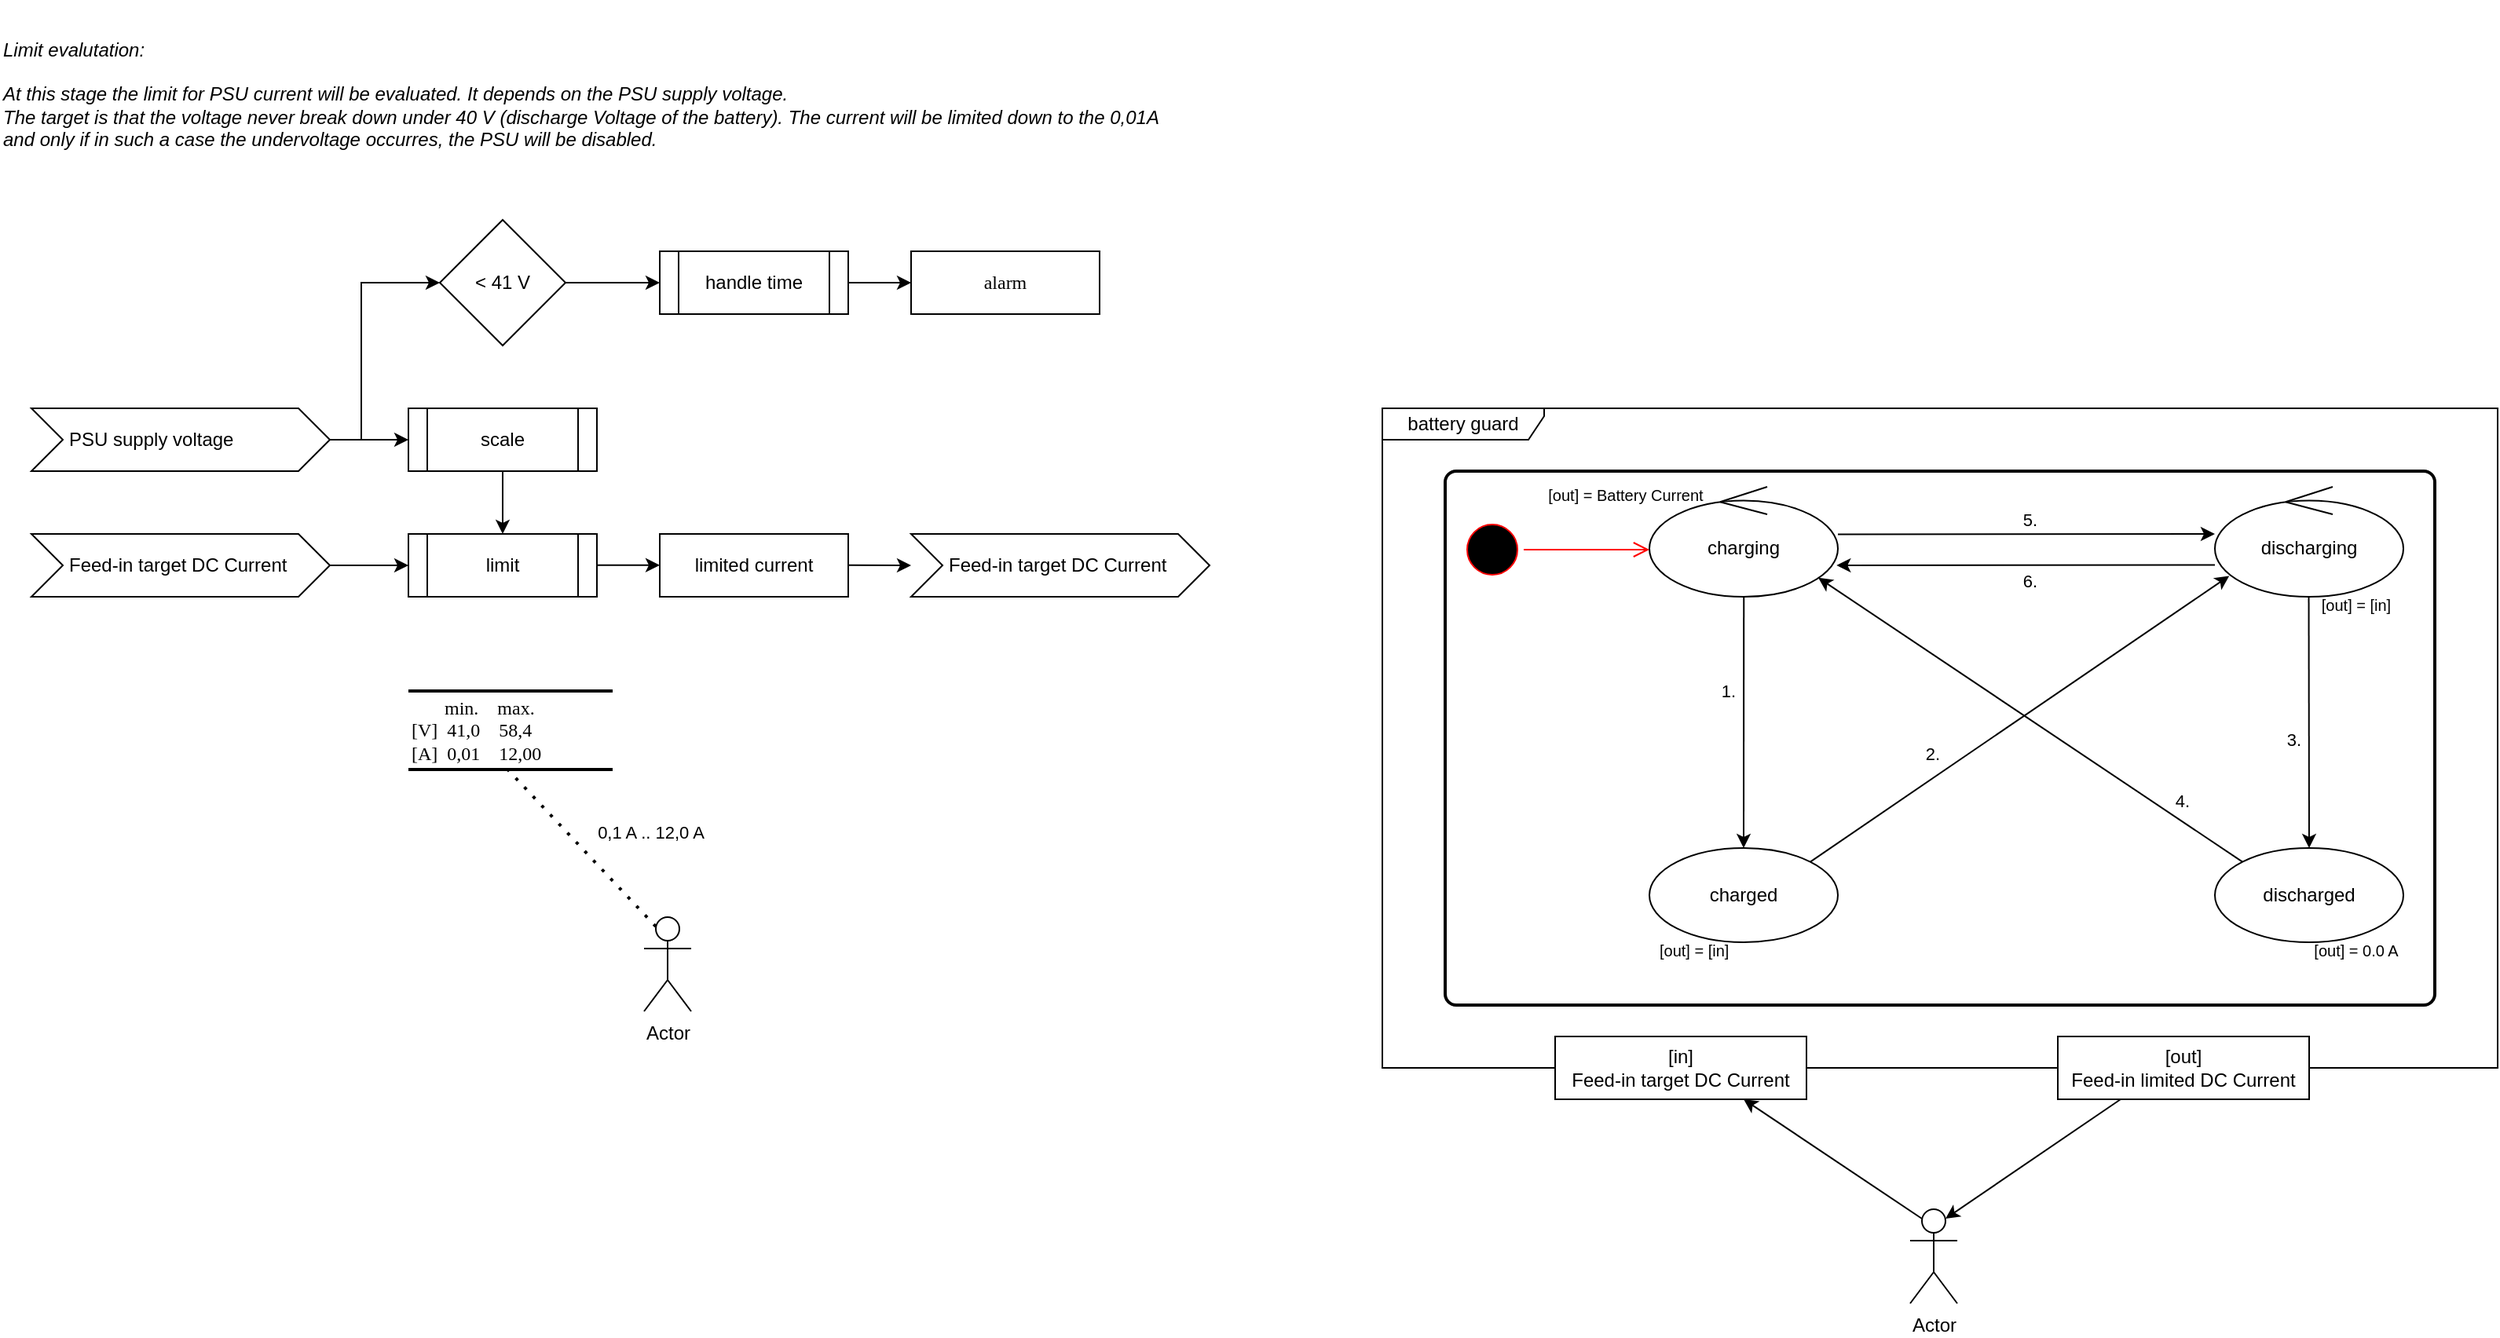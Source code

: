 <mxfile version="24.0.4" type="device" pages="3">
  <diagram id="GDF2bqVlT_cqfWEFH5KE" name="battery guard">
    <mxGraphModel dx="988" dy="570" grid="1" gridSize="10" guides="1" tooltips="1" connect="1" arrows="1" fold="1" page="1" pageScale="1" pageWidth="827" pageHeight="1169" math="0" shadow="0">
      <root>
        <mxCell id="0" />
        <mxCell id="1" parent="0" />
        <mxCell id="O16gCxfHV4XE0OwBhvlR-34" value="battery guard" style="shape=umlFrame;whiteSpace=wrap;html=1;pointerEvents=0;width=103;height=20;" parent="1" vertex="1">
          <mxGeometry x="880" y="320" width="710" height="420" as="geometry" />
        </mxCell>
        <mxCell id="O16gCxfHV4XE0OwBhvlR-33" value="" style="rounded=1;whiteSpace=wrap;html=1;absoluteArcSize=1;arcSize=14;strokeWidth=2;" parent="1" vertex="1">
          <mxGeometry x="920" y="360" width="630" height="340" as="geometry" />
        </mxCell>
        <mxCell id="QapD24w7L_42q-fIpmZ1-1" value="&lt;div&gt;Limit evalutation:&lt;br&gt;&lt;/div&gt;&lt;div&gt;&lt;br&gt;&lt;/div&gt;&lt;div&gt;At this stage the limit for PSU current will be evaluated. It depends on the PSU supply voltage.&lt;br&gt;The target is that the voltage never break down under 40 V (discharge Voltage of the battery). The current will be limited down to the 0,01A&amp;nbsp; and only if in such a case the undervoltage occurres, the PSU will be disabled.&lt;/div&gt;" style="text;html=1;strokeColor=none;fillColor=none;align=left;verticalAlign=middle;whiteSpace=wrap;rounded=0;fontStyle=2" parent="1" vertex="1">
          <mxGeometry y="60" width="760" height="120" as="geometry" />
        </mxCell>
        <mxCell id="clr36y8bRmw2BYxyQvQX-1" value="PSU supply voltage" style="shape=step;perimeter=stepPerimeter;whiteSpace=wrap;html=1;fixedSize=1;spacingLeft=22;align=left;" parent="1" vertex="1">
          <mxGeometry x="20" y="320" width="190" height="40" as="geometry" />
        </mxCell>
        <mxCell id="mHGMLyn1DUiSqq8-WLcD-1" value="Actor" style="shape=umlActor;verticalLabelPosition=bottom;verticalAlign=top;html=1;outlineConnect=0;" parent="1" vertex="1">
          <mxGeometry x="410" y="644" width="30" height="60" as="geometry" />
        </mxCell>
        <mxCell id="mHGMLyn1DUiSqq8-WLcD-2" value="&amp;nbsp; &amp;nbsp; &amp;nbsp; &amp;nbsp;min.&amp;nbsp; &amp;nbsp; max.&lt;div&gt;[V]&amp;nbsp; 41,0&amp;nbsp; &amp;nbsp; 58,4&lt;br&gt;[A]&amp;nbsp; 0,01&amp;nbsp; &amp;nbsp; 12,00&lt;/div&gt;" style="html=1;rounded=0;shadow=0;comic=0;labelBackgroundColor=none;strokeWidth=2;fontFamily=Verdana;fontSize=12;align=left;shape=mxgraph.ios7ui.horLines;fillColor=none;" parent="1" vertex="1">
          <mxGeometry x="260" y="500" width="130" height="50" as="geometry" />
        </mxCell>
        <mxCell id="mHGMLyn1DUiSqq8-WLcD-3" value="" style="endArrow=none;dashed=1;html=1;dashPattern=1 3;strokeWidth=2;rounded=0;entryX=0.485;entryY=0.997;entryDx=0;entryDy=0;entryPerimeter=0;exitX=0.25;exitY=0.1;exitDx=0;exitDy=0;exitPerimeter=0;" parent="1" source="mHGMLyn1DUiSqq8-WLcD-1" target="mHGMLyn1DUiSqq8-WLcD-2" edge="1">
          <mxGeometry width="50" height="50" relative="1" as="geometry">
            <mxPoint x="765" y="700" as="sourcePoint" />
            <mxPoint x="700" y="603" as="targetPoint" />
          </mxGeometry>
        </mxCell>
        <mxCell id="Z-vPnnfJ0P7MunZE0ge0-2" value="scale" style="shape=process;whiteSpace=wrap;html=1;backgroundOutline=1;fillColor=none;" parent="1" vertex="1">
          <mxGeometry x="260" y="320" width="120" height="40" as="geometry" />
        </mxCell>
        <mxCell id="vZh1aC2FcqjU1tsfijkw-1" value="&lt;span style=&quot;font-family: Helvetica; text-align: left;&quot;&gt;limited current&lt;/span&gt;" style="whiteSpace=wrap;html=1;rounded=0;shadow=0;comic=0;labelBackgroundColor=none;strokeWidth=1;fontFamily=Verdana;fontSize=12;align=center;fillColor=none;spacingLeft=0;" parent="1" vertex="1">
          <mxGeometry x="420" y="400" width="120" height="40" as="geometry" />
        </mxCell>
        <mxCell id="UjCE1ZRQs7dkB65XcrZu-1" value="" style="endArrow=classic;html=1;rounded=0;entryX=0;entryY=0.5;entryDx=0;entryDy=0;exitX=1;exitY=0.5;exitDx=0;exitDy=0;" parent="1" source="clr36y8bRmw2BYxyQvQX-1" target="Z-vPnnfJ0P7MunZE0ge0-2" edge="1">
          <mxGeometry width="50" height="50" relative="1" as="geometry">
            <mxPoint x="230" y="360" as="sourcePoint" />
            <mxPoint x="270" y="310" as="targetPoint" />
          </mxGeometry>
        </mxCell>
        <mxCell id="GZ0tPdZaUgXcPJGI4uPR-1" value="0,1 A .. 12,0 A" style="edgeLabel;html=1;align=center;verticalAlign=middle;resizable=0;points=[];" parent="1" vertex="1" connectable="0">
          <mxGeometry x="414.004" y="589.996" as="geometry" />
        </mxCell>
        <mxCell id="BalYCnzKqVYI-Why4gmt-2" value="" style="endArrow=classic;html=1;rounded=0;entryX=0.5;entryY=0;entryDx=0;entryDy=0;exitX=0.5;exitY=1;exitDx=0;exitDy=0;" parent="1" source="Z-vPnnfJ0P7MunZE0ge0-2" target="1AOe-N41vXJ7CMZYW_XP-1" edge="1">
          <mxGeometry width="50" height="50" relative="1" as="geometry">
            <mxPoint x="390" y="350" as="sourcePoint" />
            <mxPoint x="420" y="360" as="targetPoint" />
          </mxGeometry>
        </mxCell>
        <mxCell id="_Wne0m8qHuG8R51On_cM-1" value="&amp;lt; 41 V" style="rhombus;whiteSpace=wrap;html=1;" parent="1" vertex="1">
          <mxGeometry x="280" y="200" width="80" height="80" as="geometry" />
        </mxCell>
        <mxCell id="_Wne0m8qHuG8R51On_cM-2" value="" style="endArrow=classic;html=1;rounded=0;entryX=0;entryY=0.5;entryDx=0;entryDy=0;exitX=1;exitY=0.5;exitDx=0;exitDy=0;" parent="1" source="clr36y8bRmw2BYxyQvQX-1" target="_Wne0m8qHuG8R51On_cM-1" edge="1">
          <mxGeometry width="50" height="50" relative="1" as="geometry">
            <mxPoint x="470" y="280" as="sourcePoint" />
            <mxPoint x="520" y="230" as="targetPoint" />
            <Array as="points">
              <mxPoint x="230" y="340" />
              <mxPoint x="230" y="240" />
            </Array>
          </mxGeometry>
        </mxCell>
        <mxCell id="_Wne0m8qHuG8R51On_cM-3" value="alarm" style="whiteSpace=wrap;html=1;rounded=0;shadow=0;comic=0;labelBackgroundColor=none;strokeWidth=1;fontFamily=Verdana;fontSize=12;align=center;fillColor=none;spacingLeft=0;" parent="1" vertex="1">
          <mxGeometry x="580" y="220" width="120" height="40" as="geometry" />
        </mxCell>
        <mxCell id="_Wne0m8qHuG8R51On_cM-4" value="" style="endArrow=classic;html=1;rounded=0;exitX=1;exitY=0.5;exitDx=0;exitDy=0;entryX=0;entryY=0.5;entryDx=0;entryDy=0;" parent="1" source="_Wne0m8qHuG8R51On_cM-5" target="_Wne0m8qHuG8R51On_cM-3" edge="1">
          <mxGeometry width="50" height="50" relative="1" as="geometry">
            <mxPoint x="470" y="280" as="sourcePoint" />
            <mxPoint x="520" y="230" as="targetPoint" />
          </mxGeometry>
        </mxCell>
        <mxCell id="_Wne0m8qHuG8R51On_cM-6" value="" style="endArrow=classic;html=1;rounded=0;exitX=1;exitY=0.5;exitDx=0;exitDy=0;entryX=0;entryY=0.5;entryDx=0;entryDy=0;" parent="1" source="_Wne0m8qHuG8R51On_cM-1" target="_Wne0m8qHuG8R51On_cM-5" edge="1">
          <mxGeometry width="50" height="50" relative="1" as="geometry">
            <mxPoint x="360" y="240" as="sourcePoint" />
            <mxPoint x="580" y="240" as="targetPoint" />
          </mxGeometry>
        </mxCell>
        <mxCell id="_Wne0m8qHuG8R51On_cM-5" value="handle time" style="shape=process;whiteSpace=wrap;html=1;backgroundOutline=1;fillColor=none;" parent="1" vertex="1">
          <mxGeometry x="420" y="220" width="120" height="40" as="geometry" />
        </mxCell>
        <mxCell id="1AOe-N41vXJ7CMZYW_XP-1" value="limit" style="shape=process;whiteSpace=wrap;html=1;backgroundOutline=1;fillColor=none;" parent="1" vertex="1">
          <mxGeometry x="260" y="400" width="120" height="40" as="geometry" />
        </mxCell>
        <mxCell id="1AOe-N41vXJ7CMZYW_XP-2" value="" style="endArrow=classic;html=1;rounded=0;exitX=1;exitY=0.5;exitDx=0;exitDy=0;entryX=0;entryY=0.5;entryDx=0;entryDy=0;" parent="1" edge="1">
          <mxGeometry width="50" height="50" relative="1" as="geometry">
            <mxPoint x="380" y="419.88" as="sourcePoint" />
            <mxPoint x="420" y="419.88" as="targetPoint" />
          </mxGeometry>
        </mxCell>
        <mxCell id="gZCyDiwfWo1ltio7ru3V-1" value="Feed-in target DC Current" style="shape=step;perimeter=stepPerimeter;whiteSpace=wrap;html=1;fixedSize=1;spacingLeft=22;align=left;" parent="1" vertex="1">
          <mxGeometry x="20" y="400" width="190" height="40" as="geometry" />
        </mxCell>
        <mxCell id="gZCyDiwfWo1ltio7ru3V-2" value="" style="endArrow=classic;html=1;rounded=0;exitX=1;exitY=0.5;exitDx=0;exitDy=0;entryX=0;entryY=0.5;entryDx=0;entryDy=0;" parent="1" source="gZCyDiwfWo1ltio7ru3V-1" target="1AOe-N41vXJ7CMZYW_XP-1" edge="1">
          <mxGeometry width="50" height="50" relative="1" as="geometry">
            <mxPoint x="320" y="430" as="sourcePoint" />
            <mxPoint x="370" y="380" as="targetPoint" />
          </mxGeometry>
        </mxCell>
        <mxCell id="gZCyDiwfWo1ltio7ru3V-3" value="Feed-in target DC Current" style="shape=step;perimeter=stepPerimeter;whiteSpace=wrap;html=1;fixedSize=1;spacingLeft=22;align=left;" parent="1" vertex="1">
          <mxGeometry x="580" y="400" width="190" height="40" as="geometry" />
        </mxCell>
        <mxCell id="gZCyDiwfWo1ltio7ru3V-4" value="" style="endArrow=classic;html=1;rounded=0;exitX=1;exitY=0.5;exitDx=0;exitDy=0;" parent="1" edge="1">
          <mxGeometry width="50" height="50" relative="1" as="geometry">
            <mxPoint x="540" y="419.83" as="sourcePoint" />
            <mxPoint x="580" y="420" as="targetPoint" />
          </mxGeometry>
        </mxCell>
        <mxCell id="O16gCxfHV4XE0OwBhvlR-7" value="charging" style="ellipse;shape=umlControl;whiteSpace=wrap;html=1;" parent="1" vertex="1">
          <mxGeometry x="1050" y="370" width="120" height="70" as="geometry" />
        </mxCell>
        <mxCell id="O16gCxfHV4XE0OwBhvlR-8" value="discharged" style="ellipse;whiteSpace=wrap;html=1;" parent="1" vertex="1">
          <mxGeometry x="1410" y="600" width="120" height="60" as="geometry" />
        </mxCell>
        <mxCell id="O16gCxfHV4XE0OwBhvlR-9" value="discharging" style="ellipse;shape=umlControl;whiteSpace=wrap;html=1;" parent="1" vertex="1">
          <mxGeometry x="1410" y="370" width="120" height="70" as="geometry" />
        </mxCell>
        <mxCell id="O16gCxfHV4XE0OwBhvlR-10" value="charged" style="ellipse;whiteSpace=wrap;html=1;" parent="1" vertex="1">
          <mxGeometry x="1050" y="600" width="120" height="60" as="geometry" />
        </mxCell>
        <mxCell id="O16gCxfHV4XE0OwBhvlR-11" value="" style="ellipse;html=1;shape=startState;fillColor=#000000;strokeColor=#ff0000;" parent="1" vertex="1">
          <mxGeometry x="930" y="390" width="40" height="40" as="geometry" />
        </mxCell>
        <mxCell id="O16gCxfHV4XE0OwBhvlR-12" value="" style="edgeStyle=orthogonalEdgeStyle;html=1;verticalAlign=bottom;endArrow=open;endSize=8;strokeColor=#ff0000;rounded=0;" parent="1" source="O16gCxfHV4XE0OwBhvlR-11" edge="1">
          <mxGeometry relative="1" as="geometry">
            <mxPoint x="1050" y="410" as="targetPoint" />
          </mxGeometry>
        </mxCell>
        <mxCell id="O16gCxfHV4XE0OwBhvlR-13" value="" style="endArrow=classic;html=1;rounded=0;exitX=1;exitY=0.56;exitDx=0;exitDy=0;exitPerimeter=0;" parent="1" edge="1">
          <mxGeometry width="50" height="50" relative="1" as="geometry">
            <mxPoint x="1170" y="400.2" as="sourcePoint" />
            <mxPoint x="1410" y="400" as="targetPoint" />
          </mxGeometry>
        </mxCell>
        <mxCell id="O16gCxfHV4XE0OwBhvlR-24" value="5." style="edgeLabel;html=1;align=center;verticalAlign=middle;resizable=0;points=[];" parent="O16gCxfHV4XE0OwBhvlR-13" vertex="1" connectable="0">
          <mxGeometry x="0.013" y="1" relative="1" as="geometry">
            <mxPoint y="-8" as="offset" />
          </mxGeometry>
        </mxCell>
        <mxCell id="O16gCxfHV4XE0OwBhvlR-16" value="" style="endArrow=classic;html=1;rounded=0;entryX=0.5;entryY=0;entryDx=0;entryDy=0;exitX=0.498;exitY=0.997;exitDx=0;exitDy=0;exitPerimeter=0;" parent="1" source="O16gCxfHV4XE0OwBhvlR-9" target="O16gCxfHV4XE0OwBhvlR-8" edge="1">
          <mxGeometry width="50" height="50" relative="1" as="geometry">
            <mxPoint x="1470" y="460" as="sourcePoint" />
            <mxPoint x="1510" y="500" as="targetPoint" />
          </mxGeometry>
        </mxCell>
        <mxCell id="O16gCxfHV4XE0OwBhvlR-22" value="3." style="edgeLabel;html=1;align=center;verticalAlign=middle;resizable=0;points=[];" parent="O16gCxfHV4XE0OwBhvlR-16" vertex="1" connectable="0">
          <mxGeometry x="0.364" y="-1" relative="1" as="geometry">
            <mxPoint x="-9" y="-19" as="offset" />
          </mxGeometry>
        </mxCell>
        <mxCell id="O16gCxfHV4XE0OwBhvlR-17" value="" style="endArrow=classic;html=1;rounded=0;exitX=0;exitY=0;exitDx=0;exitDy=0;entryX=0.896;entryY=0.827;entryDx=0;entryDy=0;entryPerimeter=0;" parent="1" source="O16gCxfHV4XE0OwBhvlR-8" target="O16gCxfHV4XE0OwBhvlR-7" edge="1">
          <mxGeometry width="50" height="50" relative="1" as="geometry">
            <mxPoint x="1120" y="590" as="sourcePoint" />
            <mxPoint x="1170" y="540" as="targetPoint" />
          </mxGeometry>
        </mxCell>
        <mxCell id="O16gCxfHV4XE0OwBhvlR-23" value="4." style="edgeLabel;html=1;align=center;verticalAlign=middle;resizable=0;points=[];" parent="O16gCxfHV4XE0OwBhvlR-17" vertex="1" connectable="0">
          <mxGeometry x="-0.709" y="-1" relative="1" as="geometry">
            <mxPoint y="-12" as="offset" />
          </mxGeometry>
        </mxCell>
        <mxCell id="O16gCxfHV4XE0OwBhvlR-18" value="" style="endArrow=classic;html=1;rounded=0;exitX=0.501;exitY=1.002;exitDx=0;exitDy=0;exitPerimeter=0;entryX=0.5;entryY=0;entryDx=0;entryDy=0;" parent="1" source="O16gCxfHV4XE0OwBhvlR-7" target="O16gCxfHV4XE0OwBhvlR-10" edge="1">
          <mxGeometry width="50" height="50" relative="1" as="geometry">
            <mxPoint x="1120" y="590" as="sourcePoint" />
            <mxPoint x="1170" y="540" as="targetPoint" />
          </mxGeometry>
        </mxCell>
        <mxCell id="O16gCxfHV4XE0OwBhvlR-20" value="1." style="edgeLabel;html=1;align=center;verticalAlign=middle;resizable=0;points=[];" parent="O16gCxfHV4XE0OwBhvlR-18" vertex="1" connectable="0">
          <mxGeometry x="-0.257" y="-2" relative="1" as="geometry">
            <mxPoint x="-8" as="offset" />
          </mxGeometry>
        </mxCell>
        <mxCell id="O16gCxfHV4XE0OwBhvlR-19" value="" style="endArrow=classic;html=1;rounded=0;exitX=1;exitY=0;exitDx=0;exitDy=0;entryX=0.076;entryY=0.81;entryDx=0;entryDy=0;entryPerimeter=0;" parent="1" source="O16gCxfHV4XE0OwBhvlR-10" target="O16gCxfHV4XE0OwBhvlR-9" edge="1">
          <mxGeometry width="50" height="50" relative="1" as="geometry">
            <mxPoint x="1170" y="590" as="sourcePoint" />
            <mxPoint x="1220" y="540" as="targetPoint" />
          </mxGeometry>
        </mxCell>
        <mxCell id="O16gCxfHV4XE0OwBhvlR-21" value="2." style="edgeLabel;html=1;align=center;verticalAlign=middle;resizable=0;points=[];" parent="O16gCxfHV4XE0OwBhvlR-19" vertex="1" connectable="0">
          <mxGeometry x="-0.372" y="1" relative="1" as="geometry">
            <mxPoint x="-6" y="-11" as="offset" />
          </mxGeometry>
        </mxCell>
        <mxCell id="O16gCxfHV4XE0OwBhvlR-25" value="" style="endArrow=classic;html=1;rounded=0;exitX=0;exitY=0.714;exitDx=0;exitDy=0;exitPerimeter=0;entryX=0.993;entryY=0.714;entryDx=0;entryDy=0;entryPerimeter=0;" parent="1" target="O16gCxfHV4XE0OwBhvlR-7" edge="1">
          <mxGeometry width="50" height="50" relative="1" as="geometry">
            <mxPoint x="1410" y="419.76" as="sourcePoint" />
            <mxPoint x="1240" y="419.78" as="targetPoint" />
          </mxGeometry>
        </mxCell>
        <mxCell id="O16gCxfHV4XE0OwBhvlR-26" value="6." style="edgeLabel;html=1;align=center;verticalAlign=middle;resizable=0;points=[];" parent="O16gCxfHV4XE0OwBhvlR-25" vertex="1" connectable="0">
          <mxGeometry x="-0.04" y="-1" relative="1" as="geometry">
            <mxPoint x="-3" y="11" as="offset" />
          </mxGeometry>
        </mxCell>
        <mxCell id="O16gCxfHV4XE0OwBhvlR-27" value="Actor" style="shape=umlActor;verticalLabelPosition=bottom;verticalAlign=top;html=1;" parent="1" vertex="1">
          <mxGeometry x="1216" y="830" width="30" height="60" as="geometry" />
        </mxCell>
        <mxCell id="O16gCxfHV4XE0OwBhvlR-29" value="[in]&lt;br&gt;Feed-in target DC Current" style="rounded=0;whiteSpace=wrap;html=1;" parent="1" vertex="1">
          <mxGeometry x="990" y="720" width="160" height="40" as="geometry" />
        </mxCell>
        <mxCell id="O16gCxfHV4XE0OwBhvlR-30" value="[out]&lt;br&gt;Feed-in limited DC Current" style="rounded=0;whiteSpace=wrap;html=1;" parent="1" vertex="1">
          <mxGeometry x="1310" y="720" width="160" height="40" as="geometry" />
        </mxCell>
        <mxCell id="O16gCxfHV4XE0OwBhvlR-31" value="" style="endArrow=classic;html=1;rounded=0;exitX=0.25;exitY=0.1;exitDx=0;exitDy=0;exitPerimeter=0;entryX=0.75;entryY=1;entryDx=0;entryDy=0;" parent="1" source="O16gCxfHV4XE0OwBhvlR-27" target="O16gCxfHV4XE0OwBhvlR-29" edge="1">
          <mxGeometry width="50" height="50" relative="1" as="geometry">
            <mxPoint x="1100" y="680" as="sourcePoint" />
            <mxPoint x="1150" y="630" as="targetPoint" />
          </mxGeometry>
        </mxCell>
        <mxCell id="O16gCxfHV4XE0OwBhvlR-32" value="" style="endArrow=classic;html=1;rounded=0;entryX=0.75;entryY=0.1;entryDx=0;entryDy=0;entryPerimeter=0;exitX=0.25;exitY=1;exitDx=0;exitDy=0;" parent="1" source="O16gCxfHV4XE0OwBhvlR-30" target="O16gCxfHV4XE0OwBhvlR-27" edge="1">
          <mxGeometry width="50" height="50" relative="1" as="geometry">
            <mxPoint x="1100" y="680" as="sourcePoint" />
            <mxPoint x="1150" y="630" as="targetPoint" />
          </mxGeometry>
        </mxCell>
        <mxCell id="O16gCxfHV4XE0OwBhvlR-38" value="[out] = [in] " style="text;whiteSpace=wrap;spacing=0;fontSize=10;align=center;verticalAlign=middle;" parent="1" vertex="1">
          <mxGeometry x="1050" y="650" width="60" height="30" as="geometry" />
        </mxCell>
        <mxCell id="O16gCxfHV4XE0OwBhvlR-39" value="[out] = [in]" style="text;whiteSpace=wrap;spacing=0;fontSize=10;align=center;verticalAlign=middle;" parent="1" vertex="1">
          <mxGeometry x="1470" y="430" width="60" height="30" as="geometry" />
        </mxCell>
        <mxCell id="O16gCxfHV4XE0OwBhvlR-40" value="[out] = 0.0 A" style="text;whiteSpace=wrap;spacing=0;fontSize=10;align=center;verticalAlign=middle;" parent="1" vertex="1">
          <mxGeometry x="1470" y="650" width="60" height="30" as="geometry" />
        </mxCell>
        <mxCell id="O16gCxfHV4XE0OwBhvlR-41" value="[out] = Battery Current" style="text;whiteSpace=wrap;spacing=0;fontSize=10;align=center;verticalAlign=middle;" parent="1" vertex="1">
          <mxGeometry x="980" y="360" width="110" height="30" as="geometry" />
        </mxCell>
      </root>
    </mxGraphModel>
  </diagram>
  <diagram name="processing" id="52a04d89-c75d-2922-d76d-85b35f80e030">
    <mxGraphModel dx="2074" dy="1196" grid="1" gridSize="10" guides="1" tooltips="1" connect="1" arrows="1" fold="1" page="1" pageScale="1" pageWidth="1100" pageHeight="850" background="none" math="0" shadow="0">
      <root>
        <mxCell id="0" />
        <mxCell id="1" parent="0" />
        <mxCell id="17472293e6e8944d-4" value="max. Feed-in target&lt;br&gt;DC Voltage&lt;br&gt;[V]" style="html=1;rounded=0;shadow=0;comic=0;labelBackgroundColor=none;strokeWidth=2;fontFamily=Verdana;fontSize=12;align=center;shape=mxgraph.ios7ui.horLines;fillColor=none;" parent="1" vertex="1">
          <mxGeometry x="1170" y="240.5" width="120" height="50" as="geometry" />
        </mxCell>
        <mxCell id="oQiGW552PC2_yi8YqRPW-4" value="filter" style="shape=process;whiteSpace=wrap;html=1;backgroundOutline=1;fillColor=none;" parent="1" vertex="1">
          <mxGeometry x="230" y="160.5" width="120" height="39.5" as="geometry" />
        </mxCell>
        <mxCell id="oQiGW552PC2_yi8YqRPW-12" value="" style="endArrow=none;html=1;rounded=0;entryX=0.5;entryY=1;entryDx=0;entryDy=0;" parent="1" target="bK-EadkO21jLIJIZtDA8-6" edge="1">
          <mxGeometry width="50" height="50" relative="1" as="geometry">
            <mxPoint x="510" y="240.5" as="sourcePoint" />
            <mxPoint x="510" y="216.5" as="targetPoint" />
          </mxGeometry>
        </mxCell>
        <mxCell id="oQiGW552PC2_yi8YqRPW-15" value="" style="endArrow=none;html=1;rounded=0;entryX=0.5;entryY=1;entryDx=0;entryDy=0;exitX=0.5;exitY=0;exitDx=0;exitDy=0;" parent="1" target="sCNjADGq2ufAijJcPFuK-18" edge="1">
          <mxGeometry width="50" height="50" relative="1" as="geometry">
            <mxPoint x="660" y="240.5" as="sourcePoint" />
            <mxPoint x="660" y="216.5" as="targetPoint" />
          </mxGeometry>
        </mxCell>
        <mxCell id="oQiGW552PC2_yi8YqRPW-25" value="min. &amp;amp; max.&lt;br style=&quot;&quot;&gt;&lt;span style=&quot;&quot;&gt;Feed-in DC Current&lt;br&gt;[A]&lt;/span&gt;" style="html=1;rounded=0;shadow=0;comic=0;labelBackgroundColor=none;strokeWidth=2;fontFamily=Verdana;fontSize=12;align=center;shape=mxgraph.ios7ui.horLines;fillColor=none;" parent="1" vertex="1">
          <mxGeometry x="450" y="240.5" width="270" height="50" as="geometry" />
        </mxCell>
        <mxCell id="oQiGW552PC2_yi8YqRPW-27" value="Feed-in target DC current" style="whiteSpace=wrap;html=1;rounded=0;shadow=0;comic=0;labelBackgroundColor=none;strokeWidth=1;fontFamily=Verdana;fontSize=12;align=center;fillColor=none;spacingLeft=0;" parent="1" vertex="1">
          <mxGeometry x="1070" y="160.5" width="100" height="39.5" as="geometry" />
        </mxCell>
        <mxCell id="oQiGW552PC2_yi8YqRPW-30" value="Actor" style="shape=umlActor;verticalLabelPosition=bottom;verticalAlign=top;html=1;outlineConnect=0;" parent="1" vertex="1">
          <mxGeometry x="470" y="480.5" width="30" height="60" as="geometry" />
        </mxCell>
        <mxCell id="oQiGW552PC2_yi8YqRPW-33" value="" style="endArrow=none;dashed=1;html=1;dashPattern=1 3;strokeWidth=2;rounded=0;exitX=0.464;exitY=1.031;exitDx=0;exitDy=0;exitPerimeter=0;entryX=0.75;entryY=0.1;entryDx=0;entryDy=0;entryPerimeter=0;" parent="1" source="oQiGW552PC2_yi8YqRPW-25" target="oQiGW552PC2_yi8YqRPW-30" edge="1">
          <mxGeometry width="50" height="50" relative="1" as="geometry">
            <mxPoint x="835" y="447.5" as="sourcePoint" />
            <mxPoint x="720" y="380.5" as="targetPoint" />
          </mxGeometry>
        </mxCell>
        <mxCell id="oQiGW552PC2_yi8YqRPW-42" value="User configures value pairs for regulating the maxmimal feed-in current." style="text;html=1;strokeColor=none;fillColor=none;align=left;verticalAlign=middle;whiteSpace=wrap;rounded=0;fontStyle=2" parent="1" vertex="1">
          <mxGeometry x="530" y="500.5" width="175" height="45" as="geometry" />
        </mxCell>
        <mxCell id="oQiGW552PC2_yi8YqRPW-43" value="moving average &lt;br&gt;filter oder&lt;br&gt;[order]" style="html=1;rounded=0;shadow=0;comic=0;labelBackgroundColor=none;strokeWidth=2;fontFamily=Verdana;fontSize=12;align=center;shape=mxgraph.ios7ui.horLines;fillColor=none;" parent="1" vertex="1">
          <mxGeometry x="230" y="240.5" width="120" height="50" as="geometry" />
        </mxCell>
        <mxCell id="oQiGW552PC2_yi8YqRPW-45" value="" style="endArrow=none;dashed=1;html=1;dashPattern=1 3;strokeWidth=2;rounded=0;entryX=0.485;entryY=0.997;entryDx=0;entryDy=0;entryPerimeter=0;exitX=0.25;exitY=0.1;exitDx=0;exitDy=0;exitPerimeter=0;" parent="1" source="oQiGW552PC2_yi8YqRPW-30" target="oQiGW552PC2_yi8YqRPW-43" edge="1">
          <mxGeometry width="50" height="50" relative="1" as="geometry">
            <mxPoint x="595" y="400.5" as="sourcePoint" />
            <mxPoint x="530" y="303.5" as="targetPoint" />
          </mxGeometry>
        </mxCell>
        <mxCell id="oQiGW552PC2_yi8YqRPW-46" value="1..20" style="edgeLabel;html=1;align=center;verticalAlign=middle;resizable=0;points=[];rotation=0;" parent="oQiGW552PC2_yi8YqRPW-45" vertex="1" connectable="0">
          <mxGeometry x="0.239" y="3" relative="1" as="geometry">
            <mxPoint x="12" y="-13" as="offset" />
          </mxGeometry>
        </mxCell>
        <mxCell id="oQiGW552PC2_yi8YqRPW-48" value="" style="endArrow=none;html=1;rounded=0;entryX=0.5;entryY=1;entryDx=0;entryDy=0;" parent="1" target="oQiGW552PC2_yi8YqRPW-4" edge="1">
          <mxGeometry width="50" height="50" relative="1" as="geometry">
            <mxPoint x="289.89" y="240.5" as="sourcePoint" />
            <mxPoint x="289.89" y="216.5" as="targetPoint" />
          </mxGeometry>
        </mxCell>
        <mxCell id="oQiGW552PC2_yi8YqRPW-52" value="poll interval&lt;br&gt;[sec]" style="html=1;rounded=0;shadow=0;comic=0;labelBackgroundColor=none;strokeWidth=2;fontFamily=Verdana;fontSize=12;align=center;shape=mxgraph.ios7ui.horLines;fillColor=none;" parent="1" vertex="1">
          <mxGeometry x="10" y="240.5" width="190" height="50" as="geometry" />
        </mxCell>
        <mxCell id="oQiGW552PC2_yi8YqRPW-53" value="" style="endArrow=none;dashed=1;html=1;dashPattern=1 3;strokeWidth=2;rounded=0;entryX=0.485;entryY=0.997;entryDx=0;entryDy=0;entryPerimeter=0;exitX=0.25;exitY=0.1;exitDx=0;exitDy=0;exitPerimeter=0;" parent="1" source="oQiGW552PC2_yi8YqRPW-30" edge="1">
          <mxGeometry width="50" height="50" relative="1" as="geometry">
            <mxPoint x="420" y="396.5" as="sourcePoint" />
            <mxPoint x="180" y="290.5" as="targetPoint" />
          </mxGeometry>
        </mxCell>
        <mxCell id="oQiGW552PC2_yi8YqRPW-54" value="1 sec ..30 sec" style="edgeLabel;html=1;align=center;verticalAlign=middle;resizable=0;points=[];rotation=0;" parent="oQiGW552PC2_yi8YqRPW-53" vertex="1" connectable="0">
          <mxGeometry x="0.239" y="3" relative="1" as="geometry">
            <mxPoint x="-10" y="27" as="offset" />
          </mxGeometry>
        </mxCell>
        <mxCell id="oQiGW552PC2_yi8YqRPW-55" value="" style="endArrow=none;html=1;rounded=0;entryX=0.5;entryY=1;entryDx=0;entryDy=0;" parent="1" target="sCNjADGq2ufAijJcPFuK-1" edge="1">
          <mxGeometry width="50" height="50" relative="1" as="geometry">
            <mxPoint x="105" y="240" as="sourcePoint" />
            <mxPoint x="99.83" y="216.5" as="targetPoint" />
          </mxGeometry>
        </mxCell>
        <mxCell id="oQiGW552PC2_yi8YqRPW-56" value="" style="endArrow=classic;html=1;rounded=0;entryX=0.5;entryY=0;entryDx=0;entryDy=0;exitX=0.5;exitY=1;exitDx=0;exitDy=0;" parent="1" source="sCNjADGq2ufAijJcPFuK-5" target="oQiGW552PC2_yi8YqRPW-57" edge="1">
          <mxGeometry width="50" height="50" relative="1" as="geometry">
            <mxPoint x="400" y="140.5" as="sourcePoint" />
            <mxPoint x="210.0" y="150.5" as="targetPoint" />
            <Array as="points" />
          </mxGeometry>
        </mxCell>
        <mxCell id="oQiGW552PC2_yi8YqRPW-57" value="+" style="ellipse;whiteSpace=wrap;html=1;aspect=fixed;" parent="1" vertex="1">
          <mxGeometry x="380" y="160.5" width="40" height="40" as="geometry" />
        </mxCell>
        <mxCell id="sCNjADGq2ufAijJcPFuK-10" style="edgeStyle=orthogonalEdgeStyle;rounded=0;orthogonalLoop=1;jettySize=auto;html=1;exitX=1;exitY=0.5;exitDx=0;exitDy=0;entryX=0;entryY=0.5;entryDx=0;entryDy=0;" parent="1" source="bK-EadkO21jLIJIZtDA8-1" target="sCNjADGq2ufAijJcPFuK-5" edge="1">
          <mxGeometry relative="1" as="geometry" />
        </mxCell>
        <mxCell id="bK-EadkO21jLIJIZtDA8-1" value="P=UI" style="ellipse;whiteSpace=wrap;html=1;aspect=fixed;" parent="1" vertex="1">
          <mxGeometry x="270" y="90" width="40" height="40" as="geometry" />
        </mxCell>
        <mxCell id="bK-EadkO21jLIJIZtDA8-6" value="scale" style="shape=process;whiteSpace=wrap;html=1;backgroundOutline=1;fillColor=none;" parent="1" vertex="1">
          <mxGeometry x="450" y="160.5" width="120" height="39.5" as="geometry" />
        </mxCell>
        <mxCell id="bK-EadkO21jLIJIZtDA8-10" value="" style="endArrow=none;dashed=1;html=1;dashPattern=1 3;strokeWidth=2;rounded=0;exitX=0.475;exitY=1.007;exitDx=0;exitDy=0;exitPerimeter=0;entryX=0.75;entryY=0.1;entryDx=0;entryDy=0;entryPerimeter=0;" parent="1" source="17472293e6e8944d-4" target="oQiGW552PC2_yi8YqRPW-30" edge="1">
          <mxGeometry width="50" height="50" relative="1" as="geometry">
            <mxPoint x="650" y="302.5" as="sourcePoint" />
            <mxPoint x="553" y="441.5" as="targetPoint" />
          </mxGeometry>
        </mxCell>
        <mxCell id="bK-EadkO21jLIJIZtDA8-11" value="MPPT Voltage Range:&amp;nbsp;25V .. 55V" style="edgeLabel;html=1;align=left;verticalAlign=middle;resizable=0;points=[];" parent="bK-EadkO21jLIJIZtDA8-10" vertex="1" connectable="0">
          <mxGeometry x="-0.05" y="-1" relative="1" as="geometry">
            <mxPoint x="142" y="-23" as="offset" />
          </mxGeometry>
        </mxCell>
        <mxCell id="sCNjADGq2ufAijJcPFuK-1" value="Consumption Power" style="shape=step;perimeter=stepPerimeter;whiteSpace=wrap;html=1;fixedSize=1;spacingLeft=22;align=left;" parent="1" vertex="1">
          <mxGeometry x="10" y="160.5" width="190" height="39.5" as="geometry" />
        </mxCell>
        <mxCell id="sCNjADGq2ufAijJcPFuK-2" value="" style="shape=step;perimeter=stepPerimeter;whiteSpace=wrap;html=1;fixedSize=1;align=left;spacingLeft=22;size=20;" parent="1" vertex="1">
          <mxGeometry y="85" width="190" height="40" as="geometry" />
        </mxCell>
        <mxCell id="sCNjADGq2ufAijJcPFuK-5" value="Feed-in actual&lt;br&gt;Power" style="whiteSpace=wrap;html=1;rounded=0;shadow=0;comic=0;labelBackgroundColor=none;strokeWidth=1;fontFamily=Verdana;fontSize=12;align=center;fillColor=none;" parent="1" vertex="1">
          <mxGeometry x="350" y="90" width="100" height="40" as="geometry" />
        </mxCell>
        <mxCell id="sCNjADGq2ufAijJcPFuK-12" value="" style="endArrow=classic;html=1;rounded=0;exitX=1;exitY=0.5;exitDx=0;exitDy=0;entryX=0;entryY=0.5;entryDx=0;entryDy=0;" parent="1" source="oQiGW552PC2_yi8YqRPW-57" target="bK-EadkO21jLIJIZtDA8-6" edge="1">
          <mxGeometry width="50" height="50" relative="1" as="geometry">
            <mxPoint x="380" y="170.5" as="sourcePoint" />
            <mxPoint x="430" y="120.5" as="targetPoint" />
          </mxGeometry>
        </mxCell>
        <mxCell id="sCNjADGq2ufAijJcPFuK-13" value="" style="endArrow=classic;html=1;rounded=0;exitX=1;exitY=0.5;exitDx=0;exitDy=0;entryX=0;entryY=0.5;entryDx=0;entryDy=0;" parent="1" source="oQiGW552PC2_yi8YqRPW-4" target="oQiGW552PC2_yi8YqRPW-57" edge="1">
          <mxGeometry width="50" height="50" relative="1" as="geometry">
            <mxPoint x="440" y="200.5" as="sourcePoint" />
            <mxPoint x="490" y="150.5" as="targetPoint" />
          </mxGeometry>
        </mxCell>
        <mxCell id="sCNjADGq2ufAijJcPFuK-14" value="" style="endArrow=classic;html=1;rounded=0;exitX=1;exitY=0.5;exitDx=0;exitDy=0;entryX=0;entryY=0.5;entryDx=0;entryDy=0;" parent="1" source="0nxAt9elWTb1OitoeRpH-1" target="bK-EadkO21jLIJIZtDA8-1" edge="1">
          <mxGeometry width="50" height="50" relative="1" as="geometry">
            <mxPoint x="440" y="200.5" as="sourcePoint" />
            <mxPoint x="490" y="150.5" as="targetPoint" />
          </mxGeometry>
        </mxCell>
        <mxCell id="sCNjADGq2ufAijJcPFuK-15" value="" style="endArrow=classic;html=1;rounded=0;exitX=1;exitY=0.5;exitDx=0;exitDy=0;entryX=0;entryY=0.5;entryDx=0;entryDy=0;" parent="1" source="sCNjADGq2ufAijJcPFuK-1" target="oQiGW552PC2_yi8YqRPW-4" edge="1">
          <mxGeometry width="50" height="50" relative="1" as="geometry">
            <mxPoint x="440" y="200.5" as="sourcePoint" />
            <mxPoint x="490" y="150.5" as="targetPoint" />
          </mxGeometry>
        </mxCell>
        <mxCell id="sCNjADGq2ufAijJcPFuK-16" value="Feed-in target&lt;br&gt;Power" style="whiteSpace=wrap;html=1;rounded=0;shadow=0;comic=0;labelBackgroundColor=none;strokeWidth=1;fontFamily=Verdana;fontSize=12;align=center;fillColor=none;spacingLeft=0;" parent="1" vertex="1">
          <mxGeometry x="1290" y="160.5" width="100" height="39.5" as="geometry" />
        </mxCell>
        <mxCell id="sCNjADGq2ufAijJcPFuK-17" value="P=UI" style="ellipse;whiteSpace=wrap;html=1;aspect=fixed;" parent="1" vertex="1">
          <mxGeometry x="1210" y="160.5" width="40" height="40" as="geometry" />
        </mxCell>
        <mxCell id="sCNjADGq2ufAijJcPFuK-18" value="limit" style="shape=process;whiteSpace=wrap;html=1;backgroundOutline=1;fillColor=none;" parent="1" vertex="1">
          <mxGeometry x="600" y="160.5" width="120" height="39.5" as="geometry" />
        </mxCell>
        <mxCell id="sCNjADGq2ufAijJcPFuK-19" value="" style="endArrow=classic;html=1;rounded=0;exitX=1;exitY=0.5;exitDx=0;exitDy=0;entryX=0;entryY=0.5;entryDx=0;entryDy=0;" parent="1" source="oQiGW552PC2_yi8YqRPW-27" target="sCNjADGq2ufAijJcPFuK-17" edge="1">
          <mxGeometry width="50" height="50" relative="1" as="geometry">
            <mxPoint x="1250" y="250.5" as="sourcePoint" />
            <mxPoint x="1300" y="200.5" as="targetPoint" />
          </mxGeometry>
        </mxCell>
        <mxCell id="sCNjADGq2ufAijJcPFuK-21" value="" style="endArrow=classic;html=1;rounded=0;entryX=0;entryY=0.5;entryDx=0;entryDy=0;exitX=1;exitY=0.5;exitDx=0;exitDy=0;" parent="1" source="sCNjADGq2ufAijJcPFuK-17" target="sCNjADGq2ufAijJcPFuK-16" edge="1">
          <mxGeometry width="50" height="50" relative="1" as="geometry">
            <mxPoint x="1090" y="270.5" as="sourcePoint" />
            <mxPoint x="1140" y="220.5" as="targetPoint" />
          </mxGeometry>
        </mxCell>
        <mxCell id="sCNjADGq2ufAijJcPFuK-22" value="" style="endArrow=none;html=1;rounded=0;entryX=0.5;entryY=1;entryDx=0;entryDy=0;exitX=0.5;exitY=-0.027;exitDx=0;exitDy=0;exitPerimeter=0;" parent="1" source="17472293e6e8944d-4" target="sCNjADGq2ufAijJcPFuK-17" edge="1">
          <mxGeometry width="50" height="50" relative="1" as="geometry">
            <mxPoint x="1150" y="270.5" as="sourcePoint" />
            <mxPoint x="1200" y="220.5" as="targetPoint" />
          </mxGeometry>
        </mxCell>
        <mxCell id="sCNjADGq2ufAijJcPFuK-23" value="" style="endArrow=none;html=1;rounded=0;entryX=0.5;entryY=1;entryDx=0;entryDy=0;exitX=0.5;exitY=0;exitDx=0;exitDy=0;" parent="1" source="sCNjADGq2ufAijJcPFuK-1" target="0nxAt9elWTb1OitoeRpH-1" edge="1">
          <mxGeometry width="50" height="50" relative="1" as="geometry">
            <mxPoint x="100" y="160" as="sourcePoint" />
            <mxPoint x="100" y="140.5" as="targetPoint" />
          </mxGeometry>
        </mxCell>
        <mxCell id="sCNjADGq2ufAijJcPFuK-24" value="" style="endArrow=classic;html=1;rounded=0;entryX=0;entryY=0.5;entryDx=0;entryDy=0;exitX=1;exitY=0.5;exitDx=0;exitDy=0;" parent="1" source="bK-EadkO21jLIJIZtDA8-6" target="sCNjADGq2ufAijJcPFuK-18" edge="1">
          <mxGeometry width="50" height="50" relative="1" as="geometry">
            <mxPoint x="530" y="250.5" as="sourcePoint" />
            <mxPoint x="580" y="200.5" as="targetPoint" />
          </mxGeometry>
        </mxCell>
        <mxCell id="sCNjADGq2ufAijJcPFuK-66" value="using min. and max DC current values together with DC voltage value, the required power values for scaling are calculated by P=UI." style="text;html=1;strokeColor=none;fillColor=none;align=left;verticalAlign=middle;whiteSpace=wrap;rounded=0;fontStyle=2" parent="1" vertex="1">
          <mxGeometry x="572.5" y="300" width="175" height="80" as="geometry" />
        </mxCell>
        <mxCell id="sCNjADGq2ufAijJcPFuK-67" value="" style="shape=step;perimeter=stepPerimeter;whiteSpace=wrap;html=1;fixedSize=1;spacingLeft=22;align=left;" parent="1" vertex="1">
          <mxGeometry x="1190" y="85" width="190" height="40" as="geometry" />
        </mxCell>
        <mxCell id="sCNjADGq2ufAijJcPFuK-68" value="" style="endArrow=classic;html=1;rounded=0;exitX=0.5;exitY=0;exitDx=0;exitDy=0;" parent="1" source="sCNjADGq2ufAijJcPFuK-17" edge="1">
          <mxGeometry width="50" height="50" relative="1" as="geometry">
            <mxPoint x="1229.8" y="165.25" as="sourcePoint" />
            <mxPoint x="1230" y="136" as="targetPoint" />
          </mxGeometry>
        </mxCell>
        <mxCell id="sCNjADGq2ufAijJcPFuK-69" value="&lt;i&gt;to DPM86xx (up to 2 PSUs)&lt;/i&gt;" style="text;html=1;align=left;verticalAlign=middle;whiteSpace=wrap;rounded=0;" parent="1" vertex="1">
          <mxGeometry x="1200" y="60" width="160" height="20" as="geometry" />
        </mxCell>
        <mxCell id="sCNjADGq2ufAijJcPFuK-71" value="&lt;i&gt;from DPM86xx (up to 2 PSUs)&lt;/i&gt;" style="text;html=1;align=left;verticalAlign=middle;whiteSpace=wrap;rounded=0;" parent="1" vertex="1">
          <mxGeometry x="10" y="60" width="180" height="20" as="geometry" />
        </mxCell>
        <mxCell id="sCNjADGq2ufAijJcPFuK-72" value="&lt;i&gt;from Shelly 3EM&lt;/i&gt;" style="text;html=1;align=left;verticalAlign=middle;whiteSpace=wrap;rounded=0;" parent="1" vertex="1">
          <mxGeometry x="10" y="140.5" width="110" height="20" as="geometry" />
        </mxCell>
        <mxCell id="gMVh57zRrH7NaC8IP8_r-1" value="discrete approximation" style="shape=process;whiteSpace=wrap;html=1;backgroundOutline=1;fillColor=none;" parent="1" vertex="1">
          <mxGeometry x="750" y="160.25" width="120" height="39.75" as="geometry" />
        </mxCell>
        <mxCell id="gMVh57zRrH7NaC8IP8_r-2" value="" style="endArrow=classic;html=1;rounded=0;entryX=0;entryY=0.5;entryDx=0;entryDy=0;exitX=1;exitY=0.5;exitDx=0;exitDy=0;" parent="1" source="sCNjADGq2ufAijJcPFuK-18" target="gMVh57zRrH7NaC8IP8_r-1" edge="1">
          <mxGeometry width="50" height="50" relative="1" as="geometry">
            <mxPoint x="720" y="186.01" as="sourcePoint" />
            <mxPoint x="750" y="186.01" as="targetPoint" />
          </mxGeometry>
        </mxCell>
        <mxCell id="gMVh57zRrH7NaC8IP8_r-3" value="" style="endArrow=classic;html=1;rounded=0;entryX=0;entryY=0.5;entryDx=0;entryDy=0;exitX=1;exitY=0.5;exitDx=0;exitDy=0;" parent="1" source="gMVh57zRrH7NaC8IP8_r-1" target="xrxBdAkiFqL13T8EY9FE-1" edge="1">
          <mxGeometry width="50" height="50" relative="1" as="geometry">
            <mxPoint x="870" y="185.26" as="sourcePoint" />
            <mxPoint x="900" y="185.26" as="targetPoint" />
          </mxGeometry>
        </mxCell>
        <mxCell id="gMVh57zRrH7NaC8IP8_r-5" value="&lt;div&gt;Discrete approximation:&lt;br&gt;&lt;/div&gt;&lt;div&gt;&lt;br&gt;&lt;/div&gt;&lt;div&gt;Jump function: Takes place during a downward correction so that a current flow is interrupted as quickly as possible. A change from 9 A to 1 A, for example, takes place in one step.&lt;/div&gt;&lt;div&gt;&lt;br&gt;&lt;/div&gt;&lt;div&gt;Stair function: The target value is approached in defined steps so that no components are damaged by current jumps.&lt;/div&gt;&lt;div&gt;&lt;br&gt;&lt;/div&gt;&lt;div&gt;In botch cases&amp;nbsp;&lt;/div&gt;" style="text;html=1;strokeColor=none;fillColor=none;align=left;verticalAlign=middle;whiteSpace=wrap;rounded=0;fontStyle=2" parent="1" vertex="1">
          <mxGeometry x="760" y="440" width="400" height="160" as="geometry" />
        </mxCell>
        <mxCell id="gMVh57zRrH7NaC8IP8_r-8" value="" style="endArrow=classic;html=1;rounded=0;exitX=1;exitY=0.5;exitDx=0;exitDy=0;entryX=0.5;entryY=0;entryDx=0;entryDy=0;" parent="1" source="sCNjADGq2ufAijJcPFuK-5" target="gMVh57zRrH7NaC8IP8_r-1" edge="1">
          <mxGeometry width="50" height="50" relative="1" as="geometry">
            <mxPoint x="630" y="250" as="sourcePoint" />
            <mxPoint x="680" y="200" as="targetPoint" />
            <Array as="points">
              <mxPoint x="810" y="110" />
            </Array>
          </mxGeometry>
        </mxCell>
        <mxCell id="sD_-ogyzjhvQeEd0BSxD-1" value="Number of strings" style="edgeLabel;html=1;align=center;verticalAlign=middle;resizable=0;points=[];" parent="1" vertex="1" connectable="0">
          <mxGeometry x="584.996" y="420.004" as="geometry">
            <mxPoint x="-6" y="-2" as="offset" />
          </mxGeometry>
        </mxCell>
        <mxCell id="sD_-ogyzjhvQeEd0BSxD-2" value="1 | 2" style="edgeLabel;html=1;align=center;verticalAlign=middle;resizable=0;points=[];" parent="1" vertex="1" connectable="0">
          <mxGeometry x="499.996" y="420.004" as="geometry" />
        </mxCell>
        <mxCell id="0nxAt9elWTb1OitoeRpH-1" value="Feed-in actual DC Current&lt;br&gt;Feed-in actual DC Voltage" style="shape=step;perimeter=stepPerimeter;whiteSpace=wrap;html=1;fixedSize=1;align=left;spacingLeft=22;" parent="1" vertex="1">
          <mxGeometry x="10" y="90" width="190" height="40" as="geometry" />
        </mxCell>
        <mxCell id="0nxAt9elWTb1OitoeRpH-2" value="Feed-in target DC Current" style="shape=step;perimeter=stepPerimeter;whiteSpace=wrap;html=1;fixedSize=1;spacingLeft=22;align=left;" parent="1" vertex="1">
          <mxGeometry x="1200" y="90" width="190" height="40" as="geometry" />
        </mxCell>
        <mxCell id="xrxBdAkiFqL13T8EY9FE-1" value="battery guard" style="shape=process;whiteSpace=wrap;html=1;backgroundOutline=1;fillColor=none;" parent="1" vertex="1">
          <mxGeometry x="910" y="160" width="120" height="40" as="geometry" />
        </mxCell>
        <mxCell id="ti7SSmdZ2P-z0RnnB3Wo-1" value="Limit is provided by the battery guard algorithm" style="text;html=1;strokeColor=none;fillColor=none;align=center;verticalAlign=middle;whiteSpace=wrap;rounded=0;fontStyle=2" parent="1" vertex="1">
          <mxGeometry x="900" y="200.5" width="140" height="45" as="geometry" />
        </mxCell>
        <mxCell id="mTDMbjaV75M6LNsVAOCK-1" value="0,01 A .. 9 A" style="edgeLabel;html=1;align=center;verticalAlign=middle;resizable=0;points=[];" parent="1" vertex="1" connectable="0">
          <mxGeometry x="520.004" y="329.996" as="geometry" />
        </mxCell>
        <mxCell id="mTDMbjaV75M6LNsVAOCK-2" value="" style="endArrow=classic;html=1;rounded=0;exitX=1;exitY=0.5;exitDx=0;exitDy=0;entryX=0;entryY=0.5;entryDx=0;entryDy=0;" parent="1" source="xrxBdAkiFqL13T8EY9FE-1" target="oQiGW552PC2_yi8YqRPW-27" edge="1">
          <mxGeometry width="50" height="50" relative="1" as="geometry">
            <mxPoint x="1040" y="180" as="sourcePoint" />
            <mxPoint x="1060" y="190" as="targetPoint" />
          </mxGeometry>
        </mxCell>
        <mxCell id="mTDMbjaV75M6LNsVAOCK-4" value="55V is configured once at startup" style="edgeLabel;html=1;align=left;verticalAlign=middle;resizable=0;points=[];fontStyle=2" parent="1" vertex="1" connectable="0">
          <mxGeometry x="1018.999" y="373.002" as="geometry" />
        </mxCell>
      </root>
    </mxGraphModel>
  </diagram>
  <diagram id="KZTT-21_bTak2RrEfn8C" name="system setup">
    <mxGraphModel dx="2074" dy="1196" grid="1" gridSize="10" guides="1" tooltips="1" connect="1" arrows="1" fold="1" page="1" pageScale="1" pageWidth="827" pageHeight="1169" math="0" shadow="0">
      <root>
        <mxCell id="0" />
        <mxCell id="1" parent="0" />
        <mxCell id="RhN4H60Ts_o3--g2k4sr-48" value="" style="group" parent="1" vertex="1" connectable="0">
          <mxGeometry x="14" y="310" width="35" height="60" as="geometry" />
        </mxCell>
        <mxCell id="RhN4H60Ts_o3--g2k4sr-46" value="" style="rounded=0;whiteSpace=wrap;html=1;" parent="RhN4H60Ts_o3--g2k4sr-48" vertex="1">
          <mxGeometry y="10" width="30" height="40" as="geometry" />
        </mxCell>
        <mxCell id="RhN4H60Ts_o3--g2k4sr-49" value="" style="endArrow=none;html=1;rounded=0;" parent="RhN4H60Ts_o3--g2k4sr-48" edge="1">
          <mxGeometry width="50" height="50" relative="1" as="geometry">
            <mxPoint x="10" y="60" as="sourcePoint" />
            <mxPoint x="10" as="targetPoint" />
          </mxGeometry>
        </mxCell>
        <mxCell id="RhN4H60Ts_o3--g2k4sr-50" value="" style="endArrow=none;html=1;rounded=0;" parent="RhN4H60Ts_o3--g2k4sr-48" edge="1">
          <mxGeometry width="50" height="50" relative="1" as="geometry">
            <mxPoint x="20" y="60" as="sourcePoint" />
            <mxPoint x="20" as="targetPoint" />
          </mxGeometry>
        </mxCell>
        <mxCell id="RhN4H60Ts_o3--g2k4sr-62" value="16 A" style="text;html=1;align=center;verticalAlign=middle;resizable=0;points=[];autosize=1;strokeColor=none;fillColor=none;fontSize=8;rotation=-90;spacing=0;" parent="RhN4H60Ts_o3--g2k4sr-48" vertex="1">
          <mxGeometry x="-5" y="20" width="40" height="20" as="geometry" />
        </mxCell>
        <mxCell id="RhN4H60Ts_o3--g2k4sr-65" value="&lt;div style=&quot;font-size: 8px;&quot;&gt;&lt;i style=&quot;font-size: 8px;&quot;&gt;2x 2-pole DC fuse switches for disconnecting the&lt;/i&gt;&lt;/div&gt;&lt;div style=&quot;font-size: 8px;&quot;&gt;&lt;i style=&quot;font-size: 8px;&quot;&gt;PV modules from the system.&lt;/i&gt;&lt;/div&gt;" style="text;html=1;align=left;verticalAlign=middle;resizable=0;points=[];autosize=1;strokeColor=none;fillColor=none;fontSize=8;" parent="1" vertex="1">
          <mxGeometry x="99" y="320" width="200" height="30" as="geometry" />
        </mxCell>
        <mxCell id="Vg1Hgn3gGh7TF9uyAWq9-24" value="" style="group" parent="1" vertex="1" connectable="0">
          <mxGeometry x="14" y="40" width="800" height="230" as="geometry" />
        </mxCell>
        <mxCell id="RhN4H60Ts_o3--g2k4sr-8" value="" style="rounded=0;whiteSpace=wrap;html=1;" parent="Vg1Hgn3gGh7TF9uyAWq9-24" vertex="1">
          <mxGeometry width="800" height="230" as="geometry" />
        </mxCell>
        <mxCell id="RhN4H60Ts_o3--g2k4sr-43" value="2x3 modules parallel : Vmp: 105 V, Imp: 22 A" style="text;html=1;align=left;verticalAlign=middle;resizable=0;points=[];autosize=1;strokeColor=none;fillColor=none;fontSize=10;" parent="Vg1Hgn3gGh7TF9uyAWq9-24" vertex="1">
          <mxGeometry x="290" width="220" height="30" as="geometry" />
        </mxCell>
        <mxCell id="Vg1Hgn3gGh7TF9uyAWq9-9" value="" style="group" parent="Vg1Hgn3gGh7TF9uyAWq9-24" vertex="1" connectable="0">
          <mxGeometry x="410" y="30" width="380" height="200" as="geometry" />
        </mxCell>
        <mxCell id="RhN4H60Ts_o3--g2k4sr-41" value="" style="endArrow=none;html=1;rounded=0;entryX=0;entryY=0.5;entryDx=0;entryDy=0;strokeWidth=2;strokeColor=#000000;" parent="Vg1Hgn3gGh7TF9uyAWq9-9" target="RhN4H60Ts_o3--g2k4sr-33" edge="1">
          <mxGeometry width="50" height="50" relative="1" as="geometry">
            <mxPoint y="200" as="sourcePoint" />
            <mxPoint y="90" as="targetPoint" />
            <Array as="points">
              <mxPoint y="80" />
            </Array>
          </mxGeometry>
        </mxCell>
        <mxCell id="RhN4H60Ts_o3--g2k4sr-33" value="" style="rounded=0;whiteSpace=wrap;html=1;" parent="Vg1Hgn3gGh7TF9uyAWq9-9" vertex="1">
          <mxGeometry x="20" width="100" height="160" as="geometry" />
        </mxCell>
        <mxCell id="RhN4H60Ts_o3--g2k4sr-34" value="JAM60S20-385/MR" style="text;whiteSpace=wrap;fontSize=10;spacing=0;" parent="Vg1Hgn3gGh7TF9uyAWq9-9" vertex="1">
          <mxGeometry x="25" width="90" height="20" as="geometry" />
        </mxCell>
        <mxCell id="Vg1Hgn3gGh7TF9uyAWq9-1" value="" style="rounded=0;whiteSpace=wrap;html=1;" parent="Vg1Hgn3gGh7TF9uyAWq9-9" vertex="1">
          <mxGeometry x="140" width="100" height="160" as="geometry" />
        </mxCell>
        <mxCell id="Vg1Hgn3gGh7TF9uyAWq9-2" value="" style="rounded=0;whiteSpace=wrap;html=1;" parent="Vg1Hgn3gGh7TF9uyAWq9-9" vertex="1">
          <mxGeometry x="260" width="100" height="160" as="geometry" />
        </mxCell>
        <mxCell id="Vg1Hgn3gGh7TF9uyAWq9-3" value="" style="endArrow=none;html=1;rounded=0;strokeWidth=2;strokeColor=#FF0000;exitX=1;exitY=0.5;exitDx=0;exitDy=0;" parent="Vg1Hgn3gGh7TF9uyAWq9-9" source="RhN4H60Ts_o3--g2k4sr-33" edge="1">
          <mxGeometry width="50" height="50" relative="1" as="geometry">
            <mxPoint x="70" y="90" as="sourcePoint" />
            <mxPoint x="130" y="80" as="targetPoint" />
            <Array as="points" />
          </mxGeometry>
        </mxCell>
        <mxCell id="Vg1Hgn3gGh7TF9uyAWq9-4" value="" style="endArrow=none;html=1;rounded=0;strokeWidth=2;strokeColor=#000000;entryX=0;entryY=0.5;entryDx=0;entryDy=0;" parent="Vg1Hgn3gGh7TF9uyAWq9-9" target="Vg1Hgn3gGh7TF9uyAWq9-1" edge="1">
          <mxGeometry width="50" height="50" relative="1" as="geometry">
            <mxPoint x="130" y="80" as="sourcePoint" />
            <mxPoint x="-70" y="260" as="targetPoint" />
            <Array as="points" />
          </mxGeometry>
        </mxCell>
        <mxCell id="Vg1Hgn3gGh7TF9uyAWq9-5" value="" style="endArrow=none;html=1;rounded=0;strokeWidth=2;strokeColor=#FF0000;exitX=1;exitY=0.5;exitDx=0;exitDy=0;" parent="Vg1Hgn3gGh7TF9uyAWq9-9" edge="1">
          <mxGeometry width="50" height="50" relative="1" as="geometry">
            <mxPoint x="240" y="79.9" as="sourcePoint" />
            <mxPoint x="250" y="79.9" as="targetPoint" />
            <Array as="points" />
          </mxGeometry>
        </mxCell>
        <mxCell id="Vg1Hgn3gGh7TF9uyAWq9-6" value="" style="endArrow=none;html=1;rounded=0;strokeWidth=2;strokeColor=#000000;entryX=0;entryY=0.5;entryDx=0;entryDy=0;" parent="Vg1Hgn3gGh7TF9uyAWq9-9" edge="1">
          <mxGeometry width="50" height="50" relative="1" as="geometry">
            <mxPoint x="250" y="79.9" as="sourcePoint" />
            <mxPoint x="260" y="79.9" as="targetPoint" />
            <Array as="points" />
          </mxGeometry>
        </mxCell>
        <mxCell id="RhN4H60Ts_o3--g2k4sr-40" value="JAM60S20-365/MR" style="text;whiteSpace=wrap;fontSize=10;spacing=0;" parent="Vg1Hgn3gGh7TF9uyAWq9-9" vertex="1">
          <mxGeometry x="265" width="90" height="20" as="geometry" />
        </mxCell>
        <mxCell id="RhN4H60Ts_o3--g2k4sr-37" value="JAM60S20-385/MR" style="text;whiteSpace=wrap;fontSize=10;spacing=0;" parent="Vg1Hgn3gGh7TF9uyAWq9-9" vertex="1">
          <mxGeometry x="145" width="90" height="20" as="geometry" />
        </mxCell>
        <mxCell id="Vg1Hgn3gGh7TF9uyAWq9-7" value="" style="endArrow=none;html=1;rounded=0;strokeWidth=2;strokeColor=#FF0000;" parent="Vg1Hgn3gGh7TF9uyAWq9-9" edge="1">
          <mxGeometry width="50" height="50" relative="1" as="geometry">
            <mxPoint x="370" y="79.9" as="sourcePoint" />
            <mxPoint x="380" y="200" as="targetPoint" />
            <Array as="points">
              <mxPoint x="360" y="80" />
              <mxPoint x="380" y="80" />
            </Array>
          </mxGeometry>
        </mxCell>
        <mxCell id="Vg1Hgn3gGh7TF9uyAWq9-8" value="3 modules in series:&lt;br style=&quot;border-color: var(--border-color); font-size: 9px; text-align: left;&quot;&gt;&lt;span style=&quot;font-size: 9px; text-align: left;&quot;&gt;Vmp: 105&lt;/span&gt;&lt;span style=&quot;border-color: var(--border-color); font-size: 9px; text-align: left; background-color: initial;&quot;&gt;&amp;nbsp;V,&amp;nbsp;&lt;/span&gt;&lt;span style=&quot;font-size: 9px; text-align: left;&quot;&gt;Imp: 11 A&lt;/span&gt;" style="text;html=1;align=center;verticalAlign=middle;resizable=0;points=[];autosize=1;strokeColor=none;fillColor=none;" parent="Vg1Hgn3gGh7TF9uyAWq9-9" vertex="1">
          <mxGeometry x="120" y="160" width="130" height="40" as="geometry" />
        </mxCell>
        <mxCell id="Vg1Hgn3gGh7TF9uyAWq9-10" value="" style="group" parent="Vg1Hgn3gGh7TF9uyAWq9-24" vertex="1" connectable="0">
          <mxGeometry x="10" y="30" width="380" height="200" as="geometry" />
        </mxCell>
        <mxCell id="Vg1Hgn3gGh7TF9uyAWq9-11" value="" style="endArrow=none;html=1;rounded=0;entryX=0;entryY=0.5;entryDx=0;entryDy=0;strokeWidth=2;strokeColor=#000000;" parent="Vg1Hgn3gGh7TF9uyAWq9-10" target="Vg1Hgn3gGh7TF9uyAWq9-12" edge="1">
          <mxGeometry width="50" height="50" relative="1" as="geometry">
            <mxPoint y="200" as="sourcePoint" />
            <mxPoint y="90" as="targetPoint" />
            <Array as="points">
              <mxPoint y="80" />
            </Array>
          </mxGeometry>
        </mxCell>
        <mxCell id="Vg1Hgn3gGh7TF9uyAWq9-12" value="" style="rounded=0;whiteSpace=wrap;html=1;fillStyle=auto;fillColor=#FFFFFF;" parent="Vg1Hgn3gGh7TF9uyAWq9-10" vertex="1">
          <mxGeometry x="20" width="100" height="160" as="geometry" />
        </mxCell>
        <mxCell id="Vg1Hgn3gGh7TF9uyAWq9-13" value="JAM60S20-385/MR" style="text;whiteSpace=wrap;fontSize=10;spacing=0;" parent="Vg1Hgn3gGh7TF9uyAWq9-10" vertex="1">
          <mxGeometry x="25" width="90" height="20" as="geometry" />
        </mxCell>
        <mxCell id="Vg1Hgn3gGh7TF9uyAWq9-14" value="" style="rounded=0;whiteSpace=wrap;html=1;" parent="Vg1Hgn3gGh7TF9uyAWq9-10" vertex="1">
          <mxGeometry x="140" width="100" height="160" as="geometry" />
        </mxCell>
        <mxCell id="Vg1Hgn3gGh7TF9uyAWq9-15" value="" style="rounded=0;whiteSpace=wrap;html=1;" parent="Vg1Hgn3gGh7TF9uyAWq9-10" vertex="1">
          <mxGeometry x="260" width="100" height="160" as="geometry" />
        </mxCell>
        <mxCell id="Vg1Hgn3gGh7TF9uyAWq9-16" value="" style="endArrow=none;html=1;rounded=0;strokeWidth=2;strokeColor=#FF0000;exitX=1;exitY=0.5;exitDx=0;exitDy=0;" parent="Vg1Hgn3gGh7TF9uyAWq9-10" source="Vg1Hgn3gGh7TF9uyAWq9-12" edge="1">
          <mxGeometry width="50" height="50" relative="1" as="geometry">
            <mxPoint x="70" y="90" as="sourcePoint" />
            <mxPoint x="130" y="80" as="targetPoint" />
            <Array as="points" />
          </mxGeometry>
        </mxCell>
        <mxCell id="Vg1Hgn3gGh7TF9uyAWq9-17" value="" style="endArrow=none;html=1;rounded=0;strokeWidth=2;strokeColor=#000000;entryX=0;entryY=0.5;entryDx=0;entryDy=0;" parent="Vg1Hgn3gGh7TF9uyAWq9-10" target="Vg1Hgn3gGh7TF9uyAWq9-14" edge="1">
          <mxGeometry width="50" height="50" relative="1" as="geometry">
            <mxPoint x="130" y="80" as="sourcePoint" />
            <mxPoint x="-70" y="260" as="targetPoint" />
            <Array as="points" />
          </mxGeometry>
        </mxCell>
        <mxCell id="Vg1Hgn3gGh7TF9uyAWq9-18" value="" style="endArrow=none;html=1;rounded=0;strokeWidth=2;strokeColor=#FF0000;exitX=1;exitY=0.5;exitDx=0;exitDy=0;" parent="Vg1Hgn3gGh7TF9uyAWq9-10" edge="1">
          <mxGeometry width="50" height="50" relative="1" as="geometry">
            <mxPoint x="240" y="79.9" as="sourcePoint" />
            <mxPoint x="250" y="79.9" as="targetPoint" />
            <Array as="points" />
          </mxGeometry>
        </mxCell>
        <mxCell id="Vg1Hgn3gGh7TF9uyAWq9-19" value="" style="endArrow=none;html=1;rounded=0;strokeWidth=2;strokeColor=#000000;entryX=0;entryY=0.5;entryDx=0;entryDy=0;" parent="Vg1Hgn3gGh7TF9uyAWq9-10" edge="1">
          <mxGeometry width="50" height="50" relative="1" as="geometry">
            <mxPoint x="250" y="79.9" as="sourcePoint" />
            <mxPoint x="260" y="79.9" as="targetPoint" />
            <Array as="points" />
          </mxGeometry>
        </mxCell>
        <mxCell id="Vg1Hgn3gGh7TF9uyAWq9-20" value="JAM60S20-365/MR" style="text;whiteSpace=wrap;fontSize=10;spacing=0;" parent="Vg1Hgn3gGh7TF9uyAWq9-10" vertex="1">
          <mxGeometry x="265" width="90" height="20" as="geometry" />
        </mxCell>
        <mxCell id="Vg1Hgn3gGh7TF9uyAWq9-21" value="JAM60S20-385/MR" style="text;whiteSpace=wrap;fontSize=10;spacing=0;" parent="Vg1Hgn3gGh7TF9uyAWq9-10" vertex="1">
          <mxGeometry x="145" width="90" height="20" as="geometry" />
        </mxCell>
        <mxCell id="Vg1Hgn3gGh7TF9uyAWq9-22" value="" style="endArrow=none;html=1;rounded=0;strokeWidth=2;strokeColor=#FF0000;" parent="Vg1Hgn3gGh7TF9uyAWq9-10" edge="1">
          <mxGeometry width="50" height="50" relative="1" as="geometry">
            <mxPoint x="370" y="79.9" as="sourcePoint" />
            <mxPoint x="380" y="200" as="targetPoint" />
            <Array as="points">
              <mxPoint x="360" y="80" />
              <mxPoint x="380" y="80" />
            </Array>
          </mxGeometry>
        </mxCell>
        <mxCell id="Vg1Hgn3gGh7TF9uyAWq9-23" value="3 modules in series:&lt;br style=&quot;border-color: var(--border-color); font-size: 9px; text-align: left;&quot;&gt;&lt;span style=&quot;font-size: 9px; text-align: left;&quot;&gt;Vmp: 105&lt;/span&gt;&lt;span style=&quot;border-color: var(--border-color); font-size: 9px; text-align: left; background-color: initial;&quot;&gt;&amp;nbsp;V,&amp;nbsp;&lt;/span&gt;&lt;span style=&quot;font-size: 9px; text-align: left;&quot;&gt;Imp: 11 A&lt;/span&gt;" style="text;html=1;align=center;verticalAlign=middle;resizable=0;points=[];autosize=1;strokeColor=none;fillColor=none;" parent="Vg1Hgn3gGh7TF9uyAWq9-10" vertex="1">
          <mxGeometry x="120" y="160" width="130" height="40" as="geometry" />
        </mxCell>
        <mxCell id="Vg1Hgn3gGh7TF9uyAWq9-25" value="" style="endArrow=none;html=1;rounded=0;strokeWidth=2;strokeColor=#FF0000;exitX=0.434;exitY=0.012;exitDx=0;exitDy=0;exitPerimeter=0;" parent="1" source="Vg1Hgn3gGh7TF9uyAWq9-57" edge="1">
          <mxGeometry width="50" height="50" relative="1" as="geometry">
            <mxPoint x="313.71" y="510" as="sourcePoint" />
            <mxPoint x="314" y="380" as="targetPoint" />
          </mxGeometry>
        </mxCell>
        <mxCell id="Vg1Hgn3gGh7TF9uyAWq9-26" value="" style="endArrow=none;html=1;rounded=0;strokeWidth=2;exitX=0.56;exitY=0.004;exitDx=0;exitDy=0;exitPerimeter=0;" parent="1" source="Vg1Hgn3gGh7TF9uyAWq9-57" edge="1">
          <mxGeometry width="50" height="50" relative="1" as="geometry">
            <mxPoint x="323.71" y="510" as="sourcePoint" />
            <mxPoint x="324" y="390" as="targetPoint" />
          </mxGeometry>
        </mxCell>
        <mxCell id="Vg1Hgn3gGh7TF9uyAWq9-27" value="" style="endArrow=none;html=1;rounded=0;strokeWidth=2;strokeColor=#000000;" parent="1" edge="1">
          <mxGeometry width="50" height="50" relative="1" as="geometry">
            <mxPoint x="24" y="310" as="sourcePoint" />
            <mxPoint x="24" y="270" as="targetPoint" />
          </mxGeometry>
        </mxCell>
        <mxCell id="Vg1Hgn3gGh7TF9uyAWq9-28" value="" style="endArrow=none;html=1;rounded=0;strokeWidth=2;strokeColor=#FF0000;" parent="1" edge="1">
          <mxGeometry width="50" height="50" relative="1" as="geometry">
            <mxPoint x="34" y="310" as="sourcePoint" />
            <mxPoint x="404" y="270" as="targetPoint" />
            <Array as="points">
              <mxPoint x="34" y="280" />
              <mxPoint x="404" y="280" />
            </Array>
          </mxGeometry>
        </mxCell>
        <mxCell id="Vg1Hgn3gGh7TF9uyAWq9-30" value="" style="group" parent="1" vertex="1" connectable="0">
          <mxGeometry x="64" y="310" width="35" height="60" as="geometry" />
        </mxCell>
        <mxCell id="Vg1Hgn3gGh7TF9uyAWq9-31" value="" style="rounded=0;whiteSpace=wrap;html=1;" parent="Vg1Hgn3gGh7TF9uyAWq9-30" vertex="1">
          <mxGeometry y="10" width="30" height="40" as="geometry" />
        </mxCell>
        <mxCell id="Vg1Hgn3gGh7TF9uyAWq9-32" value="" style="endArrow=none;html=1;rounded=0;" parent="Vg1Hgn3gGh7TF9uyAWq9-30" edge="1">
          <mxGeometry width="50" height="50" relative="1" as="geometry">
            <mxPoint x="10" y="60" as="sourcePoint" />
            <mxPoint x="10" as="targetPoint" />
          </mxGeometry>
        </mxCell>
        <mxCell id="Vg1Hgn3gGh7TF9uyAWq9-33" value="" style="endArrow=none;html=1;rounded=0;" parent="Vg1Hgn3gGh7TF9uyAWq9-30" edge="1">
          <mxGeometry width="50" height="50" relative="1" as="geometry">
            <mxPoint x="20" y="60" as="sourcePoint" />
            <mxPoint x="20" as="targetPoint" />
          </mxGeometry>
        </mxCell>
        <mxCell id="Vg1Hgn3gGh7TF9uyAWq9-34" value="16 A" style="text;html=1;align=center;verticalAlign=middle;resizable=0;points=[];autosize=1;strokeColor=none;fillColor=none;fontSize=8;rotation=-90;spacing=0;" parent="Vg1Hgn3gGh7TF9uyAWq9-30" vertex="1">
          <mxGeometry x="-5" y="20" width="40" height="20" as="geometry" />
        </mxCell>
        <mxCell id="Vg1Hgn3gGh7TF9uyAWq9-35" value="" style="endArrow=none;html=1;rounded=0;strokeWidth=2;strokeColor=#FF0000;" parent="1" edge="1">
          <mxGeometry width="50" height="50" relative="1" as="geometry">
            <mxPoint x="84" y="310" as="sourcePoint" />
            <mxPoint x="804" y="270" as="targetPoint" />
            <Array as="points">
              <mxPoint x="84" y="300" />
              <mxPoint x="804" y="300" />
            </Array>
          </mxGeometry>
        </mxCell>
        <mxCell id="Vg1Hgn3gGh7TF9uyAWq9-36" value="" style="endArrow=none;html=1;rounded=0;strokeWidth=2;strokeColor=#000000;" parent="1" edge="1">
          <mxGeometry width="50" height="50" relative="1" as="geometry">
            <mxPoint x="74" y="310" as="sourcePoint" />
            <mxPoint x="424" y="270" as="targetPoint" />
            <Array as="points">
              <mxPoint x="74" y="290" />
              <mxPoint x="424" y="290" />
            </Array>
          </mxGeometry>
        </mxCell>
        <mxCell id="Vg1Hgn3gGh7TF9uyAWq9-39" value="" style="group" parent="1" vertex="1" connectable="0">
          <mxGeometry x="134" y="360" width="80" height="50" as="geometry" />
        </mxCell>
        <mxCell id="RhN4H60Ts_o3--g2k4sr-96" value="&lt;font style=&quot;font-size: 10px;&quot;&gt;&amp;nbsp;SmartSolar MPPT 150/35&lt;/font&gt;" style="rounded=0;whiteSpace=wrap;html=1;" parent="Vg1Hgn3gGh7TF9uyAWq9-39" vertex="1">
          <mxGeometry width="80" height="50" as="geometry" />
        </mxCell>
        <mxCell id="Vg1Hgn3gGh7TF9uyAWq9-41" value="" style="endArrow=none;html=1;rounded=0;strokeWidth=2;" parent="1" edge="1">
          <mxGeometry width="50" height="50" relative="1" as="geometry">
            <mxPoint x="134" y="390" as="sourcePoint" />
            <mxPoint x="24.0" y="370" as="targetPoint" />
            <Array as="points">
              <mxPoint x="24" y="390" />
            </Array>
          </mxGeometry>
        </mxCell>
        <mxCell id="Vg1Hgn3gGh7TF9uyAWq9-42" value="" style="endArrow=none;html=1;rounded=0;strokeWidth=2;strokeColor=#FF0000;" parent="1" edge="1">
          <mxGeometry width="50" height="50" relative="1" as="geometry">
            <mxPoint x="84" y="380" as="sourcePoint" />
            <mxPoint x="84" y="370" as="targetPoint" />
          </mxGeometry>
        </mxCell>
        <mxCell id="Vg1Hgn3gGh7TF9uyAWq9-43" value="" style="endArrow=none;html=1;rounded=0;strokeWidth=2;" parent="1" edge="1">
          <mxGeometry width="50" height="50" relative="1" as="geometry">
            <mxPoint x="74" y="390" as="sourcePoint" />
            <mxPoint x="74" y="370" as="targetPoint" />
          </mxGeometry>
        </mxCell>
        <mxCell id="Vg1Hgn3gGh7TF9uyAWq9-44" value="" style="endArrow=none;html=1;rounded=0;strokeWidth=2;strokeColor=#FF0000;exitX=0;exitY=0.25;exitDx=0;exitDy=0;" parent="1" edge="1">
          <mxGeometry width="50" height="50" relative="1" as="geometry">
            <mxPoint x="134" y="380.0" as="sourcePoint" />
            <mxPoint x="74" y="380" as="targetPoint" />
          </mxGeometry>
        </mxCell>
        <mxCell id="Vg1Hgn3gGh7TF9uyAWq9-45" value="" style="endArrow=none;html=1;rounded=0;strokeWidth=2;strokeColor=#FF0000;exitX=0;exitY=0.25;exitDx=0;exitDy=0;" parent="1" edge="1">
          <mxGeometry width="50" height="50" relative="1" as="geometry">
            <mxPoint x="74" y="380.0" as="sourcePoint" />
            <mxPoint x="34" y="370" as="targetPoint" />
            <Array as="points">
              <mxPoint x="34" y="380" />
            </Array>
          </mxGeometry>
        </mxCell>
        <mxCell id="Vg1Hgn3gGh7TF9uyAWq9-50" value="" style="endArrow=none;html=1;rounded=0;strokeWidth=2;strokeColor=#FF0000;entryX=1;entryY=0.25;entryDx=0;entryDy=0;exitX=0;exitY=0.25;exitDx=0;exitDy=0;" parent="1" source="Vg1Hgn3gGh7TF9uyAWq9-130" edge="1">
          <mxGeometry width="50" height="50" relative="1" as="geometry">
            <mxPoint x="553.48" y="379.68" as="sourcePoint" />
            <mxPoint x="214" y="380" as="targetPoint" />
          </mxGeometry>
        </mxCell>
        <mxCell id="Vg1Hgn3gGh7TF9uyAWq9-51" value="" style="endArrow=none;html=1;rounded=0;strokeWidth=2;entryX=1;entryY=0.75;entryDx=0;entryDy=0;exitX=-0.002;exitY=0.372;exitDx=0;exitDy=0;exitPerimeter=0;" parent="1" source="Vg1Hgn3gGh7TF9uyAWq9-130" edge="1">
          <mxGeometry width="50" height="50" relative="1" as="geometry">
            <mxPoint x="554" y="390" as="sourcePoint" />
            <mxPoint x="214" y="390" as="targetPoint" />
          </mxGeometry>
        </mxCell>
        <mxCell id="Vg1Hgn3gGh7TF9uyAWq9-53" value="" style="group;verticalAlign=middle;" parent="1" vertex="1" connectable="0">
          <mxGeometry x="284" y="660" width="260" height="30" as="geometry" />
        </mxCell>
        <mxCell id="Vg1Hgn3gGh7TF9uyAWq9-54" value="&lt;font style=&quot;font-size: 8px;&quot;&gt;Microinverter 600Wh / 800Wh&lt;/font&gt;" style="rounded=0;whiteSpace=wrap;html=1;fontSize=8;" parent="Vg1Hgn3gGh7TF9uyAWq9-53" vertex="1">
          <mxGeometry width="260" height="30" as="geometry" />
        </mxCell>
        <mxCell id="Vg1Hgn3gGh7TF9uyAWq9-56" value="" style="group" parent="1" vertex="1" connectable="0">
          <mxGeometry x="284" y="510" width="70" height="50" as="geometry" />
        </mxCell>
        <mxCell id="Vg1Hgn3gGh7TF9uyAWq9-57" value="&lt;font style=&quot;font-size: 10px;&quot;&gt;DC / DC&lt;br style=&quot;border-color: var(--border-color); padding: 0px; margin: 0px;&quot;&gt;PSU A&lt;/font&gt;" style="rounded=0;whiteSpace=wrap;html=1;" parent="Vg1Hgn3gGh7TF9uyAWq9-56" vertex="1">
          <mxGeometry width="70" height="50" as="geometry" />
        </mxCell>
        <mxCell id="Vg1Hgn3gGh7TF9uyAWq9-59" value="" style="group" parent="1" vertex="1" connectable="0">
          <mxGeometry x="474" y="510" width="70" height="50" as="geometry" />
        </mxCell>
        <mxCell id="Vg1Hgn3gGh7TF9uyAWq9-60" value="&lt;font style=&quot;font-size: 10px;&quot;&gt;DC / DC&amp;nbsp;&lt;br style=&quot;border-color: var(--border-color); padding: 0px; margin: 0px;&quot;&gt;PSU B&lt;/font&gt;" style="rounded=0;whiteSpace=wrap;html=1;" parent="Vg1Hgn3gGh7TF9uyAWq9-59" vertex="1">
          <mxGeometry width="70" height="50" as="geometry" />
        </mxCell>
        <mxCell id="Vg1Hgn3gGh7TF9uyAWq9-91" value="" style="endArrow=none;html=1;rounded=0;strokeWidth=2;strokeColor=#FF0000;" parent="Vg1Hgn3gGh7TF9uyAWq9-59" edge="1">
          <mxGeometry width="50" height="50" relative="1" as="geometry">
            <mxPoint x="29.82" y="75" as="sourcePoint" />
            <mxPoint x="30" y="50" as="targetPoint" />
          </mxGeometry>
        </mxCell>
        <mxCell id="Vg1Hgn3gGh7TF9uyAWq9-92" value="" style="endArrow=none;html=1;rounded=0;strokeWidth=2;" parent="Vg1Hgn3gGh7TF9uyAWq9-59" edge="1">
          <mxGeometry width="50" height="50" relative="1" as="geometry">
            <mxPoint x="39.82" y="75" as="sourcePoint" />
            <mxPoint x="40" y="50" as="targetPoint" />
          </mxGeometry>
        </mxCell>
        <mxCell id="Vg1Hgn3gGh7TF9uyAWq9-62" value="" style="group" parent="1" vertex="1" connectable="0">
          <mxGeometry x="394" y="480" width="40" height="80" as="geometry" />
        </mxCell>
        <mxCell id="Vg1Hgn3gGh7TF9uyAWq9-63" value="" style="rounded=0;whiteSpace=wrap;html=1;" parent="Vg1Hgn3gGh7TF9uyAWq9-62" vertex="1">
          <mxGeometry width="40" height="80" as="geometry" />
        </mxCell>
        <mxCell id="Vg1Hgn3gGh7TF9uyAWq9-64" value="ESP32" style="text;whiteSpace=wrap;fontSize=6;spacing=0;align=center;" parent="Vg1Hgn3gGh7TF9uyAWq9-62" vertex="1">
          <mxGeometry x="2.11" y="7.273" width="35.79" height="14.545" as="geometry" />
        </mxCell>
        <mxCell id="Vg1Hgn3gGh7TF9uyAWq9-106" value="USART" style="text;whiteSpace=wrap;fontSize=6;spacing=0;align=center;" parent="Vg1Hgn3gGh7TF9uyAWq9-62" vertex="1">
          <mxGeometry x="2.1" y="35.453" width="35.79" height="14.545" as="geometry" />
        </mxCell>
        <mxCell id="Vg1Hgn3gGh7TF9uyAWq9-105" value="&lt;font style=&quot;font-size: 10px;&quot;&gt;2&lt;/font&gt;" style="rounded=0;whiteSpace=wrap;html=1;" parent="Vg1Hgn3gGh7TF9uyAWq9-62" vertex="1">
          <mxGeometry x="30" y="50" width="10" height="20" as="geometry" />
        </mxCell>
        <mxCell id="Vg1Hgn3gGh7TF9uyAWq9-68" value="" style="group" parent="1" vertex="1" connectable="0">
          <mxGeometry x="394" y="410" width="40" height="50" as="geometry" />
        </mxCell>
        <mxCell id="Vg1Hgn3gGh7TF9uyAWq9-69" value="" style="rounded=0;whiteSpace=wrap;html=1;" parent="Vg1Hgn3gGh7TF9uyAWq9-68" vertex="1">
          <mxGeometry width="40" height="50" as="geometry" />
        </mxCell>
        <mxCell id="Vg1Hgn3gGh7TF9uyAWq9-70" value="20V..70V &#xa;DC / DC&#xa;5V" style="text;whiteSpace=wrap;fontSize=6;spacing=0;align=center;" parent="Vg1Hgn3gGh7TF9uyAWq9-68" vertex="1">
          <mxGeometry x="2.11" y="10" width="35.79" height="30" as="geometry" />
        </mxCell>
        <mxCell id="Vg1Hgn3gGh7TF9uyAWq9-87" value="" style="endArrow=none;html=1;rounded=0;strokeWidth=2;exitX=0.75;exitY=0;exitDx=0;exitDy=0;" parent="Vg1Hgn3gGh7TF9uyAWq9-68" source="Vg1Hgn3gGh7TF9uyAWq9-69" edge="1">
          <mxGeometry width="50" height="50" relative="1" as="geometry">
            <mxPoint x="30" y="20" as="sourcePoint" />
            <mxPoint x="30" y="-20" as="targetPoint" />
          </mxGeometry>
        </mxCell>
        <mxCell id="Vg1Hgn3gGh7TF9uyAWq9-71" value="" style="endArrow=none;html=1;rounded=0;strokeWidth=2;strokeColor=#FF0000;exitX=0.428;exitY=0;exitDx=0;exitDy=0;exitPerimeter=0;" parent="1" source="Vg1Hgn3gGh7TF9uyAWq9-60" edge="1">
          <mxGeometry width="50" height="50" relative="1" as="geometry">
            <mxPoint x="504" y="510" as="sourcePoint" />
            <mxPoint x="504" y="380" as="targetPoint" />
          </mxGeometry>
        </mxCell>
        <mxCell id="Vg1Hgn3gGh7TF9uyAWq9-72" value="" style="endArrow=none;html=1;rounded=0;strokeWidth=2;exitX=0.569;exitY=0.009;exitDx=0;exitDy=0;exitPerimeter=0;" parent="1" source="Vg1Hgn3gGh7TF9uyAWq9-60" edge="1">
          <mxGeometry width="50" height="50" relative="1" as="geometry">
            <mxPoint x="514" y="510" as="sourcePoint" />
            <mxPoint x="514" y="390" as="targetPoint" />
          </mxGeometry>
        </mxCell>
        <mxCell id="Vg1Hgn3gGh7TF9uyAWq9-73" value="" style="group" parent="1" vertex="1" connectable="0">
          <mxGeometry x="304" y="580" width="35" height="60" as="geometry" />
        </mxCell>
        <mxCell id="Vg1Hgn3gGh7TF9uyAWq9-74" value="" style="rounded=0;whiteSpace=wrap;html=1;" parent="Vg1Hgn3gGh7TF9uyAWq9-73" vertex="1">
          <mxGeometry y="10" width="30" height="40" as="geometry" />
        </mxCell>
        <mxCell id="Vg1Hgn3gGh7TF9uyAWq9-75" value="" style="endArrow=none;html=1;rounded=0;" parent="Vg1Hgn3gGh7TF9uyAWq9-73" edge="1">
          <mxGeometry width="50" height="50" relative="1" as="geometry">
            <mxPoint x="10" y="60" as="sourcePoint" />
            <mxPoint x="10" as="targetPoint" />
          </mxGeometry>
        </mxCell>
        <mxCell id="Vg1Hgn3gGh7TF9uyAWq9-76" value="" style="endArrow=none;html=1;rounded=0;" parent="Vg1Hgn3gGh7TF9uyAWq9-73" edge="1">
          <mxGeometry width="50" height="50" relative="1" as="geometry">
            <mxPoint x="20" y="60" as="sourcePoint" />
            <mxPoint x="20" as="targetPoint" />
          </mxGeometry>
        </mxCell>
        <mxCell id="Vg1Hgn3gGh7TF9uyAWq9-77" value="16 A" style="text;html=1;align=center;verticalAlign=middle;resizable=0;points=[];autosize=1;strokeColor=none;fillColor=none;fontSize=8;rotation=-90;spacing=0;" parent="Vg1Hgn3gGh7TF9uyAWq9-73" vertex="1">
          <mxGeometry x="-5" y="20" width="40" height="20" as="geometry" />
        </mxCell>
        <mxCell id="Vg1Hgn3gGh7TF9uyAWq9-79" value="" style="group" parent="1" vertex="1" connectable="0">
          <mxGeometry x="494" y="585" width="35" height="60" as="geometry" />
        </mxCell>
        <mxCell id="Vg1Hgn3gGh7TF9uyAWq9-80" value="" style="rounded=0;whiteSpace=wrap;html=1;" parent="Vg1Hgn3gGh7TF9uyAWq9-79" vertex="1">
          <mxGeometry y="10" width="30" height="40" as="geometry" />
        </mxCell>
        <mxCell id="Vg1Hgn3gGh7TF9uyAWq9-81" value="" style="endArrow=none;html=1;rounded=0;" parent="Vg1Hgn3gGh7TF9uyAWq9-79" edge="1">
          <mxGeometry width="50" height="50" relative="1" as="geometry">
            <mxPoint x="10" y="60" as="sourcePoint" />
            <mxPoint x="10" as="targetPoint" />
          </mxGeometry>
        </mxCell>
        <mxCell id="Vg1Hgn3gGh7TF9uyAWq9-82" value="" style="endArrow=none;html=1;rounded=0;" parent="Vg1Hgn3gGh7TF9uyAWq9-79" edge="1">
          <mxGeometry width="50" height="50" relative="1" as="geometry">
            <mxPoint x="20" y="60" as="sourcePoint" />
            <mxPoint x="20" as="targetPoint" />
          </mxGeometry>
        </mxCell>
        <mxCell id="Vg1Hgn3gGh7TF9uyAWq9-83" value="16 A" style="text;html=1;align=center;verticalAlign=middle;resizable=0;points=[];autosize=1;strokeColor=none;fillColor=none;fontSize=8;rotation=-90;spacing=0;" parent="Vg1Hgn3gGh7TF9uyAWq9-79" vertex="1">
          <mxGeometry x="-5" y="20" width="40" height="20" as="geometry" />
        </mxCell>
        <mxCell id="Vg1Hgn3gGh7TF9uyAWq9-84" value="" style="endArrow=none;html=1;rounded=0;strokeWidth=2;strokeColor=#FF8000;entryX=0.25;entryY=1;entryDx=0;entryDy=0;exitX=0.25;exitY=0;exitDx=0;exitDy=0;" parent="1" source="Vg1Hgn3gGh7TF9uyAWq9-63" target="Vg1Hgn3gGh7TF9uyAWq9-69" edge="1">
          <mxGeometry width="50" height="50" relative="1" as="geometry">
            <mxPoint x="404" y="480" as="sourcePoint" />
            <mxPoint x="404.0" y="460" as="targetPoint" />
          </mxGeometry>
        </mxCell>
        <mxCell id="Vg1Hgn3gGh7TF9uyAWq9-85" value="" style="endArrow=none;html=1;rounded=0;strokeWidth=2;entryX=0.75;entryY=1;entryDx=0;entryDy=0;exitX=0.75;exitY=0;exitDx=0;exitDy=0;" parent="1" source="Vg1Hgn3gGh7TF9uyAWq9-63" target="Vg1Hgn3gGh7TF9uyAWq9-69" edge="1">
          <mxGeometry width="50" height="50" relative="1" as="geometry">
            <mxPoint x="523.71" y="520" as="sourcePoint" />
            <mxPoint x="523.71" y="480" as="targetPoint" />
          </mxGeometry>
        </mxCell>
        <mxCell id="Vg1Hgn3gGh7TF9uyAWq9-86" value="" style="endArrow=none;html=1;rounded=0;strokeWidth=2;strokeColor=#FF0000;exitX=0.25;exitY=0;exitDx=0;exitDy=0;" parent="1" source="Vg1Hgn3gGh7TF9uyAWq9-69" edge="1">
          <mxGeometry width="50" height="50" relative="1" as="geometry">
            <mxPoint x="404" y="410" as="sourcePoint" />
            <mxPoint x="404" y="380" as="targetPoint" />
          </mxGeometry>
        </mxCell>
        <mxCell id="Vg1Hgn3gGh7TF9uyAWq9-89" value="" style="endArrow=none;html=1;rounded=0;strokeWidth=2;strokeColor=#FF0000;" parent="1" edge="1">
          <mxGeometry width="50" height="50" relative="1" as="geometry">
            <mxPoint x="314" y="660" as="sourcePoint" />
            <mxPoint x="314" y="640" as="targetPoint" />
          </mxGeometry>
        </mxCell>
        <mxCell id="Vg1Hgn3gGh7TF9uyAWq9-90" value="" style="endArrow=none;html=1;rounded=0;strokeWidth=2;" parent="1" edge="1">
          <mxGeometry width="50" height="50" relative="1" as="geometry">
            <mxPoint x="324" y="660" as="sourcePoint" />
            <mxPoint x="324" y="639" as="targetPoint" />
          </mxGeometry>
        </mxCell>
        <mxCell id="Vg1Hgn3gGh7TF9uyAWq9-93" value="" style="endArrow=none;html=1;rounded=0;strokeWidth=2;strokeColor=#FF0000;" parent="1" edge="1">
          <mxGeometry width="50" height="50" relative="1" as="geometry">
            <mxPoint x="504" y="660" as="sourcePoint" />
            <mxPoint x="504" y="645" as="targetPoint" />
          </mxGeometry>
        </mxCell>
        <mxCell id="Vg1Hgn3gGh7TF9uyAWq9-94" value="" style="endArrow=none;html=1;rounded=0;strokeWidth=2;" parent="1" edge="1">
          <mxGeometry width="50" height="50" relative="1" as="geometry">
            <mxPoint x="514" y="660" as="sourcePoint" />
            <mxPoint x="514" y="645" as="targetPoint" />
          </mxGeometry>
        </mxCell>
        <mxCell id="Vg1Hgn3gGh7TF9uyAWq9-95" value="" style="endArrow=none;html=1;rounded=0;strokeWidth=2;strokeColor=#FF0000;" parent="1" edge="1">
          <mxGeometry width="50" height="50" relative="1" as="geometry">
            <mxPoint x="314.0" y="581" as="sourcePoint" />
            <mxPoint x="314" y="560" as="targetPoint" />
          </mxGeometry>
        </mxCell>
        <mxCell id="Vg1Hgn3gGh7TF9uyAWq9-96" value="" style="endArrow=none;html=1;rounded=0;strokeWidth=2;" parent="1" edge="1">
          <mxGeometry width="50" height="50" relative="1" as="geometry">
            <mxPoint x="324.0" y="580" as="sourcePoint" />
            <mxPoint x="324" y="560" as="targetPoint" />
          </mxGeometry>
        </mxCell>
        <mxCell id="Vg1Hgn3gGh7TF9uyAWq9-104" value="&lt;font style=&quot;font-size: 10px;&quot;&gt;1&lt;/font&gt;" style="rounded=0;whiteSpace=wrap;html=1;" parent="1" vertex="1">
          <mxGeometry x="394" y="530" width="10" height="20" as="geometry" />
        </mxCell>
        <mxCell id="Vg1Hgn3gGh7TF9uyAWq9-107" value="" style="endArrow=classicThin;dashed=1;html=1;rounded=0;exitX=1;exitY=0.5;exitDx=0;exitDy=0;entryX=0;entryY=0.25;entryDx=0;entryDy=0;strokeColor=#00CC00;startArrow=classicThin;startFill=1;endFill=1;" parent="1" source="Vg1Hgn3gGh7TF9uyAWq9-57" target="Vg1Hgn3gGh7TF9uyAWq9-104" edge="1">
          <mxGeometry width="50" height="50" relative="1" as="geometry">
            <mxPoint x="344" y="590" as="sourcePoint" />
            <mxPoint x="394" y="540" as="targetPoint" />
          </mxGeometry>
        </mxCell>
        <mxCell id="Vg1Hgn3gGh7TF9uyAWq9-108" value="" style="endArrow=classicThin;dashed=1;html=1;rounded=0;exitX=1;exitY=0.5;exitDx=0;exitDy=0;entryX=0;entryY=0.25;entryDx=0;entryDy=0;strokeColor=#00CC00;startArrow=classicThin;startFill=1;endFill=1;" parent="1" edge="1">
          <mxGeometry width="50" height="50" relative="1" as="geometry">
            <mxPoint x="434" y="534.79" as="sourcePoint" />
            <mxPoint x="474" y="534.79" as="targetPoint" />
          </mxGeometry>
        </mxCell>
        <mxCell id="Vg1Hgn3gGh7TF9uyAWq9-109" value="" style="html=1;verticalLabelPosition=bottom;align=center;labelBackgroundColor=#ffffff;verticalAlign=top;strokeWidth=2;strokeColor=#0080F0;shadow=0;dashed=0;shape=mxgraph.ios7.icons.wifi;pointerEvents=1;rotation=-180;" parent="1" vertex="1">
          <mxGeometry x="399.15" y="564" width="29.7" height="21" as="geometry" />
        </mxCell>
        <mxCell id="Vg1Hgn3gGh7TF9uyAWq9-110" value="&lt;div style=&quot;font-size: 8px;&quot;&gt;&lt;br&gt;&lt;/div&gt;" style="text;html=1;align=left;verticalAlign=middle;resizable=0;points=[];autosize=1;strokeColor=none;fillColor=none;fontSize=8;" parent="1" vertex="1">
          <mxGeometry x="534" y="605" width="20" height="20" as="geometry" />
        </mxCell>
        <mxCell id="Vg1Hgn3gGh7TF9uyAWq9-112" value="&lt;div style=&quot;&quot;&gt;&lt;i&gt;2x 2-pole DC fuse switches to protect inverter&lt;/i&gt;&lt;br&gt;&lt;/div&gt;" style="text;html=1;align=left;verticalAlign=middle;resizable=0;points=[];autosize=1;strokeColor=none;fillColor=none;fontSize=8;" parent="1" vertex="1">
          <mxGeometry x="329" y="630" width="180" height="20" as="geometry" />
        </mxCell>
        <mxCell id="Vg1Hgn3gGh7TF9uyAWq9-116" value="" style="html=1;verticalLabelPosition=bottom;align=center;labelBackgroundColor=#ffffff;verticalAlign=top;strokeWidth=2;strokeColor=#0080F0;shadow=0;dashed=0;shape=mxgraph.ios7.icons.wifi;pointerEvents=1;rotation=0;" parent="1" vertex="1">
          <mxGeometry x="150.15" y="564" width="29.7" height="21" as="geometry" />
        </mxCell>
        <mxCell id="Vg1Hgn3gGh7TF9uyAWq9-117" value="" style="endArrow=none;html=1;rounded=0;strokeColor=#994C00;" parent="1" edge="1">
          <mxGeometry width="50" height="50" relative="1" as="geometry">
            <mxPoint x="120" y="670" as="sourcePoint" />
            <mxPoint x="284" y="670" as="targetPoint" />
          </mxGeometry>
        </mxCell>
        <mxCell id="Vg1Hgn3gGh7TF9uyAWq9-118" value="" style="endArrow=none;html=1;rounded=0;" parent="1" edge="1">
          <mxGeometry width="50" height="50" relative="1" as="geometry">
            <mxPoint x="120" y="700" as="sourcePoint" />
            <mxPoint x="200" y="700" as="targetPoint" />
          </mxGeometry>
        </mxCell>
        <mxCell id="Vg1Hgn3gGh7TF9uyAWq9-120" value="" style="rounded=1;whiteSpace=wrap;html=1;fillColor=none;arcSize=50;" parent="1" vertex="1">
          <mxGeometry x="157.5" y="660" width="15" height="50" as="geometry" />
        </mxCell>
        <mxCell id="Vg1Hgn3gGh7TF9uyAWq9-122" value="" style="endArrow=none;html=1;rounded=0;entryX=0.5;entryY=1;entryDx=0;entryDy=0;exitX=0.5;exitY=0;exitDx=0;exitDy=0;" parent="1" source="Vg1Hgn3gGh7TF9uyAWq9-120" target="Vg1Hgn3gGh7TF9uyAWq9-127" edge="1">
          <mxGeometry width="50" height="50" relative="1" as="geometry">
            <mxPoint x="184" y="660" as="sourcePoint" />
            <mxPoint x="182.0" y="640" as="targetPoint" />
          </mxGeometry>
        </mxCell>
        <mxCell id="Vg1Hgn3gGh7TF9uyAWq9-123" value="" style="endArrow=none;html=1;rounded=0;strokeColor=#999999;" parent="1" edge="1">
          <mxGeometry width="50" height="50" relative="1" as="geometry">
            <mxPoint x="120" y="690" as="sourcePoint" />
            <mxPoint x="200" y="690" as="targetPoint" />
          </mxGeometry>
        </mxCell>
        <mxCell id="Vg1Hgn3gGh7TF9uyAWq9-124" value="" style="endArrow=none;html=1;rounded=0;strokeColor=#0000CC;" parent="1" edge="1">
          <mxGeometry width="50" height="50" relative="1" as="geometry">
            <mxPoint x="120" y="680" as="sourcePoint" />
            <mxPoint x="284" y="680" as="targetPoint" />
          </mxGeometry>
        </mxCell>
        <mxCell id="Vg1Hgn3gGh7TF9uyAWq9-125" value="&lt;div style=&quot;&quot;&gt;&lt;i&gt;230 V net&lt;/i&gt;&lt;br&gt;&lt;/div&gt;" style="text;html=1;align=left;verticalAlign=middle;resizable=0;points=[];autosize=1;strokeColor=none;fillColor=none;fontSize=8;" parent="1" vertex="1">
          <mxGeometry x="224" y="665" width="60" height="20" as="geometry" />
        </mxCell>
        <mxCell id="Vg1Hgn3gGh7TF9uyAWq9-127" value="&lt;font style=&quot;font-size: 10px;&quot;&gt;Shelly 3EM&lt;/font&gt;" style="rounded=0;whiteSpace=wrap;html=1;" parent="1" vertex="1">
          <mxGeometry x="140" y="590" width="50" height="50" as="geometry" />
        </mxCell>
        <mxCell id="Vg1Hgn3gGh7TF9uyAWq9-129" value="" style="group" parent="1" vertex="1" connectable="0">
          <mxGeometry x="560" y="360" width="220" height="80" as="geometry" />
        </mxCell>
        <mxCell id="Vg1Hgn3gGh7TF9uyAWq9-130" value="48V 50Ah LiFePO4 lithium battery" style="rounded=0;whiteSpace=wrap;html=1;" parent="Vg1Hgn3gGh7TF9uyAWq9-129" vertex="1">
          <mxGeometry width="220" height="80" as="geometry" />
        </mxCell>
        <mxCell id="Vg1Hgn3gGh7TF9uyAWq9-149" value="" style="group" parent="1" vertex="1" connectable="0">
          <mxGeometry x="358" y="525" width="30" height="20" as="geometry" />
        </mxCell>
        <mxCell id="Vg1Hgn3gGh7TF9uyAWq9-144" value="" style="shape=parallelogram;perimeter=parallelogramPerimeter;whiteSpace=wrap;html=1;fixedSize=1;size=5.04;strokeColor=#00CC00;" parent="Vg1Hgn3gGh7TF9uyAWq9-149" vertex="1">
          <mxGeometry x="8" width="15" height="20" as="geometry" />
        </mxCell>
        <mxCell id="Vg1Hgn3gGh7TF9uyAWq9-147" value="3V3&lt;br&gt;⇔&lt;br style=&quot;font-size: 3px;&quot;&gt;5V" style="text;html=1;align=center;verticalAlign=middle;resizable=0;points=[];autosize=1;strokeColor=none;fillColor=none;fontSize=3;" parent="Vg1Hgn3gGh7TF9uyAWq9-149" vertex="1">
          <mxGeometry width="30" height="20" as="geometry" />
        </mxCell>
        <mxCell id="Vg1Hgn3gGh7TF9uyAWq9-150" value="" style="group" parent="1" vertex="1" connectable="0">
          <mxGeometry x="438" y="525" width="30" height="20" as="geometry" />
        </mxCell>
        <mxCell id="Vg1Hgn3gGh7TF9uyAWq9-151" value="" style="shape=parallelogram;perimeter=parallelogramPerimeter;whiteSpace=wrap;html=1;fixedSize=1;size=5.04;strokeColor=#00CC00;" parent="Vg1Hgn3gGh7TF9uyAWq9-150" vertex="1">
          <mxGeometry x="8" width="15" height="20" as="geometry" />
        </mxCell>
        <mxCell id="Vg1Hgn3gGh7TF9uyAWq9-152" value="3V3&lt;br&gt;⇔&lt;br style=&quot;font-size: 3px;&quot;&gt;5V" style="text;html=1;align=center;verticalAlign=middle;resizable=0;points=[];autosize=1;strokeColor=none;fillColor=none;fontSize=3;" parent="Vg1Hgn3gGh7TF9uyAWq9-150" vertex="1">
          <mxGeometry width="30" height="20" as="geometry" />
        </mxCell>
        <mxCell id="Vg1Hgn3gGh7TF9uyAWq9-153" value="&lt;div style=&quot;&quot;&gt;&lt;i&gt;Recording of total&amp;nbsp;&lt;/i&gt;&lt;/div&gt;&lt;div style=&quot;&quot;&gt;&lt;i&gt;consumption&amp;nbsp;&lt;/i&gt;&lt;br&gt;&lt;/div&gt;" style="text;html=1;align=left;verticalAlign=middle;resizable=0;points=[];autosize=1;strokeColor=none;fillColor=none;fontSize=8;" parent="1" vertex="1">
          <mxGeometry x="194" y="600" width="90" height="30" as="geometry" />
        </mxCell>
        <mxCell id="GrLvmixrKBop9gv2QbI8-1" value="&lt;div style=&quot;&quot;&gt;&lt;i&gt;String 1&lt;/i&gt;&lt;/div&gt;" style="text;html=1;align=left;verticalAlign=middle;resizable=0;points=[];autosize=1;strokeColor=none;fillColor=none;fontSize=8;rotation=-90;" parent="1" vertex="1">
          <mxGeometry x="279" y="455" width="50" height="20" as="geometry" />
        </mxCell>
        <mxCell id="GrLvmixrKBop9gv2QbI8-2" value="&lt;div style=&quot;&quot;&gt;&lt;i&gt;String 2&lt;/i&gt;&lt;/div&gt;" style="text;html=1;align=left;verticalAlign=middle;resizable=0;points=[];autosize=1;strokeColor=none;fillColor=none;fontSize=8;rotation=-90;" parent="1" vertex="1">
          <mxGeometry x="496" y="455" width="50" height="20" as="geometry" />
        </mxCell>
        <mxCell id="k0yTvwxwQ73OQT519Gxl-2" value="" style="endArrow=classic;html=1;rounded=0;fontColor=none;strokeColor=#FF0000;noLabel=1;exitX=0;exitY=1.029;exitDx=0;exitDy=0;exitPerimeter=0;" parent="1" source="GrLvmixrKBop9gv2QbI8-1" edge="1">
          <mxGeometry relative="1" as="geometry">
            <mxPoint x="360" y="380" as="sourcePoint" />
            <mxPoint x="394" y="490" as="targetPoint" />
            <Array as="points">
              <mxPoint x="360" y="490" />
            </Array>
          </mxGeometry>
        </mxCell>
        <mxCell id="k0yTvwxwQ73OQT519Gxl-3" value="&lt;font style=&quot;font-size: 8px;&quot;&gt;ADC&lt;/font&gt;" style="edgeLabel;resizable=0;html=1;;align=center;verticalAlign=middle;" parent="k0yTvwxwQ73OQT519Gxl-2" connectable="0" vertex="1">
          <mxGeometry relative="1" as="geometry" />
        </mxCell>
      </root>
    </mxGraphModel>
  </diagram>
</mxfile>

